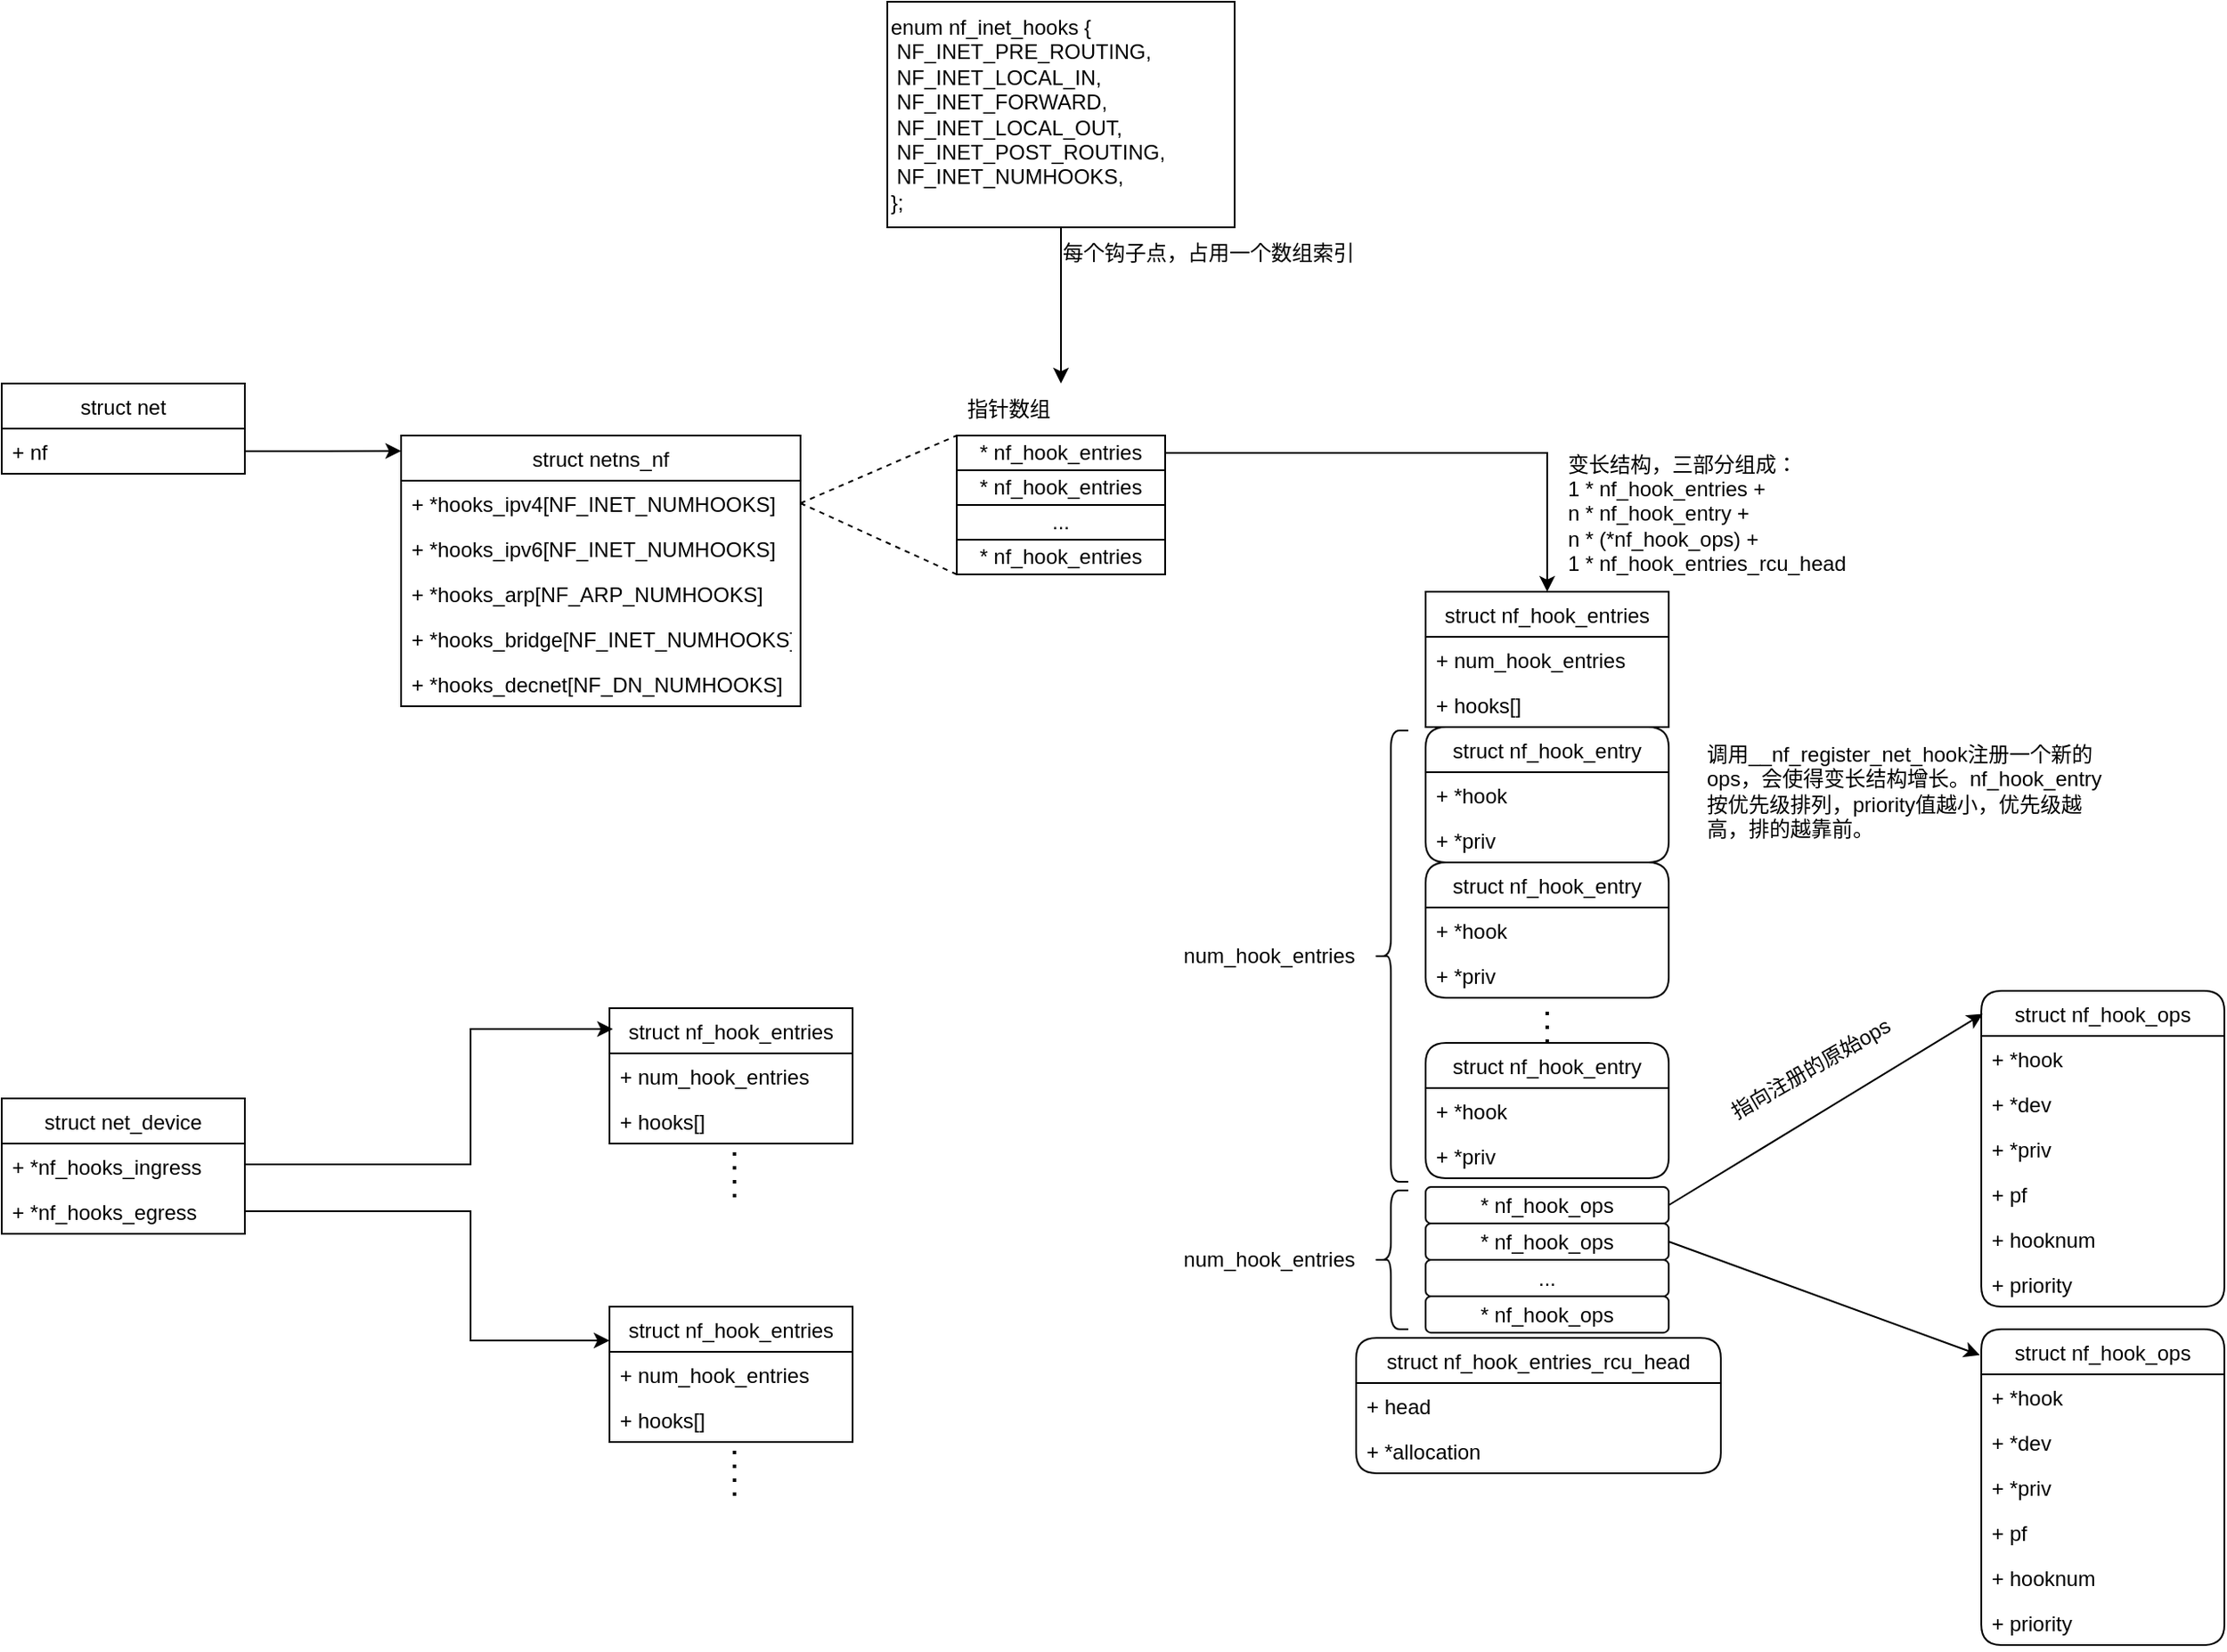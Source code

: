 <mxfile version="20.8.23" type="github" pages="7">
  <diagram name="第 1 页" id="0HF-bXw9sUiKlREXwIyp">
    <mxGraphModel dx="1434" dy="1965" grid="1" gridSize="10" guides="1" tooltips="1" connect="1" arrows="1" fold="1" page="1" pageScale="1" pageWidth="827" pageHeight="1169" math="0" shadow="0">
      <root>
        <mxCell id="0" />
        <mxCell id="1" parent="0" />
        <mxCell id="xlTnr0oYa22tqspzqVBi-1" value="struct net" style="swimlane;fontStyle=0;childLayout=stackLayout;horizontal=1;startSize=26;fillColor=none;horizontalStack=0;resizeParent=1;resizeParentMax=0;resizeLast=0;collapsible=1;marginBottom=0;" parent="1" vertex="1">
          <mxGeometry x="10" y="170" width="140" height="52" as="geometry" />
        </mxCell>
        <mxCell id="xlTnr0oYa22tqspzqVBi-2" value="+ nf" style="text;strokeColor=none;fillColor=none;align=left;verticalAlign=top;spacingLeft=4;spacingRight=4;overflow=hidden;rotatable=0;points=[[0,0.5],[1,0.5]];portConstraint=eastwest;" parent="xlTnr0oYa22tqspzqVBi-1" vertex="1">
          <mxGeometry y="26" width="140" height="26" as="geometry" />
        </mxCell>
        <mxCell id="xlTnr0oYa22tqspzqVBi-5" value="struct netns_nf" style="swimlane;fontStyle=0;childLayout=stackLayout;horizontal=1;startSize=26;fillColor=none;horizontalStack=0;resizeParent=1;resizeParentMax=0;resizeLast=0;collapsible=1;marginBottom=0;" parent="1" vertex="1">
          <mxGeometry x="240" y="200" width="230" height="156" as="geometry" />
        </mxCell>
        <mxCell id="xlTnr0oYa22tqspzqVBi-6" value="+ *hooks_ipv4[NF_INET_NUMHOOKS]" style="text;strokeColor=none;fillColor=none;align=left;verticalAlign=top;spacingLeft=4;spacingRight=4;overflow=hidden;rotatable=0;points=[[0,0.5],[1,0.5]];portConstraint=eastwest;" parent="xlTnr0oYa22tqspzqVBi-5" vertex="1">
          <mxGeometry y="26" width="230" height="26" as="geometry" />
        </mxCell>
        <mxCell id="xlTnr0oYa22tqspzqVBi-7" value="+ *hooks_ipv6[NF_INET_NUMHOOKS]" style="text;strokeColor=none;fillColor=none;align=left;verticalAlign=top;spacingLeft=4;spacingRight=4;overflow=hidden;rotatable=0;points=[[0,0.5],[1,0.5]];portConstraint=eastwest;" parent="xlTnr0oYa22tqspzqVBi-5" vertex="1">
          <mxGeometry y="52" width="230" height="26" as="geometry" />
        </mxCell>
        <mxCell id="xlTnr0oYa22tqspzqVBi-8" value="+ *hooks_arp[NF_ARP_NUMHOOKS]" style="text;strokeColor=none;fillColor=none;align=left;verticalAlign=top;spacingLeft=4;spacingRight=4;overflow=hidden;rotatable=0;points=[[0,0.5],[1,0.5]];portConstraint=eastwest;" parent="xlTnr0oYa22tqspzqVBi-5" vertex="1">
          <mxGeometry y="78" width="230" height="26" as="geometry" />
        </mxCell>
        <mxCell id="xlTnr0oYa22tqspzqVBi-10" value="+ *hooks_bridge[NF_INET_NUMHOOKS]" style="text;strokeColor=none;fillColor=none;align=left;verticalAlign=top;spacingLeft=4;spacingRight=4;overflow=hidden;rotatable=0;points=[[0,0.5],[1,0.5]];portConstraint=eastwest;" parent="xlTnr0oYa22tqspzqVBi-5" vertex="1">
          <mxGeometry y="104" width="230" height="26" as="geometry" />
        </mxCell>
        <mxCell id="xlTnr0oYa22tqspzqVBi-11" value="+ *hooks_decnet[NF_DN_NUMHOOKS]" style="text;strokeColor=none;fillColor=none;align=left;verticalAlign=top;spacingLeft=4;spacingRight=4;overflow=hidden;rotatable=0;points=[[0,0.5],[1,0.5]];portConstraint=eastwest;" parent="xlTnr0oYa22tqspzqVBi-5" vertex="1">
          <mxGeometry y="130" width="230" height="26" as="geometry" />
        </mxCell>
        <mxCell id="xlTnr0oYa22tqspzqVBi-12" value="" style="edgeStyle=orthogonalEdgeStyle;rounded=0;orthogonalLoop=1;jettySize=auto;html=1;entryX=0;entryY=0.057;entryDx=0;entryDy=0;entryPerimeter=0;" parent="1" source="xlTnr0oYa22tqspzqVBi-2" target="xlTnr0oYa22tqspzqVBi-5" edge="1">
          <mxGeometry relative="1" as="geometry" />
        </mxCell>
        <mxCell id="xlTnr0oYa22tqspzqVBi-28" value="" style="endArrow=none;dashed=1;html=1;rounded=0;exitX=1;exitY=0.5;exitDx=0;exitDy=0;entryX=0;entryY=0;entryDx=0;entryDy=0;" parent="1" source="xlTnr0oYa22tqspzqVBi-6" target="xlTnr0oYa22tqspzqVBi-24" edge="1">
          <mxGeometry width="50" height="50" relative="1" as="geometry">
            <mxPoint x="500" y="250" as="sourcePoint" />
            <mxPoint x="540" y="170" as="targetPoint" />
          </mxGeometry>
        </mxCell>
        <mxCell id="xlTnr0oYa22tqspzqVBi-29" value="" style="endArrow=none;dashed=1;html=1;rounded=0;exitX=1;exitY=0.5;exitDx=0;exitDy=0;entryX=0;entryY=1;entryDx=0;entryDy=0;" parent="1" source="xlTnr0oYa22tqspzqVBi-6" target="xlTnr0oYa22tqspzqVBi-27" edge="1">
          <mxGeometry width="50" height="50" relative="1" as="geometry">
            <mxPoint x="480" y="249" as="sourcePoint" />
            <mxPoint x="530" y="290" as="targetPoint" />
          </mxGeometry>
        </mxCell>
        <mxCell id="xlTnr0oYa22tqspzqVBi-30" value="" style="group" parent="1" vertex="1" connectable="0">
          <mxGeometry x="560" y="200" width="120" height="80" as="geometry" />
        </mxCell>
        <mxCell id="xlTnr0oYa22tqspzqVBi-24" value="* nf_hook_entries" style="rounded=0;whiteSpace=wrap;html=1;shadow=0;glass=0;sketch=0;fillColor=default;gradientColor=none;" parent="xlTnr0oYa22tqspzqVBi-30" vertex="1">
          <mxGeometry width="120" height="20" as="geometry" />
        </mxCell>
        <mxCell id="xlTnr0oYa22tqspzqVBi-25" value="* nf_hook_entries" style="rounded=0;whiteSpace=wrap;html=1;shadow=0;glass=0;sketch=0;fillColor=default;gradientColor=none;" parent="xlTnr0oYa22tqspzqVBi-30" vertex="1">
          <mxGeometry y="20" width="120" height="20" as="geometry" />
        </mxCell>
        <mxCell id="xlTnr0oYa22tqspzqVBi-26" value="..." style="rounded=0;whiteSpace=wrap;html=1;shadow=0;glass=0;sketch=0;fillColor=default;gradientColor=none;" parent="xlTnr0oYa22tqspzqVBi-30" vertex="1">
          <mxGeometry y="40" width="120" height="20" as="geometry" />
        </mxCell>
        <mxCell id="xlTnr0oYa22tqspzqVBi-27" value="* nf_hook_entries" style="rounded=0;whiteSpace=wrap;html=1;shadow=0;glass=0;sketch=0;fillColor=default;gradientColor=none;" parent="xlTnr0oYa22tqspzqVBi-30" vertex="1">
          <mxGeometry y="60" width="120" height="20" as="geometry" />
        </mxCell>
        <mxCell id="xlTnr0oYa22tqspzqVBi-31" value="指针数组" style="text;html=1;strokeColor=none;fillColor=none;align=center;verticalAlign=middle;whiteSpace=wrap;rounded=0;" parent="1" vertex="1">
          <mxGeometry x="560" y="170" width="60" height="30" as="geometry" />
        </mxCell>
        <mxCell id="xlTnr0oYa22tqspzqVBi-41" value="" style="edgeStyle=orthogonalEdgeStyle;rounded=0;orthogonalLoop=1;jettySize=auto;html=1;entryX=0.5;entryY=0;entryDx=0;entryDy=0;" parent="1" source="xlTnr0oYa22tqspzqVBi-24" target="xlTnr0oYa22tqspzqVBi-13" edge="1">
          <mxGeometry relative="1" as="geometry">
            <mxPoint x="790" y="400" as="targetPoint" />
            <Array as="points">
              <mxPoint x="900" y="210" />
            </Array>
          </mxGeometry>
        </mxCell>
        <mxCell id="xlTnr0oYa22tqspzqVBi-42" value="变长结构，三部分组成：&lt;br&gt;1 * nf_hook_entries +&lt;br&gt;n * nf_hook_entry +&lt;br&gt;n * (*nf_hook_ops) +&lt;br&gt;1 * nf_hook_entries_rcu_head&amp;nbsp;" style="text;html=1;strokeColor=none;fillColor=none;align=left;verticalAlign=middle;whiteSpace=wrap;rounded=0;" parent="1" vertex="1">
          <mxGeometry x="910" y="210" width="180" height="70" as="geometry" />
        </mxCell>
        <mxCell id="xlTnr0oYa22tqspzqVBi-46" value="&lt;div&gt;enum nf_inet_hooks {&lt;/div&gt;&lt;div&gt; &lt;span style=&quot;white-space: pre;&quot;&gt; &lt;/span&gt;NF_INET_PRE_ROUTING,&lt;/div&gt;&lt;div&gt;&lt;span style=&quot;&quot;&gt; &lt;/span&gt;&lt;span style=&quot;white-space: pre;&quot;&gt; &lt;/span&gt;NF_INET_LOCAL_IN,&lt;/div&gt;&lt;div&gt;&lt;span style=&quot;&quot;&gt; &lt;/span&gt;&lt;span style=&quot;white-space: pre;&quot;&gt; &lt;/span&gt;NF_INET_FORWARD,&lt;/div&gt;&lt;div&gt;&lt;span style=&quot;&quot;&gt; &lt;/span&gt;&lt;span style=&quot;white-space: pre;&quot;&gt; &lt;/span&gt;NF_INET_LOCAL_OUT,&lt;/div&gt;&lt;div&gt;&lt;span style=&quot;&quot;&gt; &lt;/span&gt;&lt;span style=&quot;white-space: pre;&quot;&gt; &lt;/span&gt;NF_INET_POST_ROUTING,&lt;/div&gt;&lt;div&gt;&lt;span style=&quot;&quot;&gt; &lt;/span&gt;&lt;span style=&quot;white-space: pre;&quot;&gt; &lt;/span&gt;NF_INET_NUMHOOKS,&lt;/div&gt;&lt;div&gt;};&lt;/div&gt;" style="rounded=0;whiteSpace=wrap;html=1;shadow=0;glass=0;sketch=0;fillColor=default;gradientColor=none;align=left;" parent="1" vertex="1">
          <mxGeometry x="520" y="-50" width="200" height="130" as="geometry" />
        </mxCell>
        <mxCell id="xlTnr0oYa22tqspzqVBi-47" value="" style="endArrow=classic;html=1;rounded=0;exitX=0.5;exitY=1;exitDx=0;exitDy=0;entryX=1;entryY=0;entryDx=0;entryDy=0;" parent="1" source="xlTnr0oYa22tqspzqVBi-46" target="xlTnr0oYa22tqspzqVBi-31" edge="1">
          <mxGeometry width="50" height="50" relative="1" as="geometry">
            <mxPoint x="650" y="160" as="sourcePoint" />
            <mxPoint x="700" y="110" as="targetPoint" />
          </mxGeometry>
        </mxCell>
        <mxCell id="xlTnr0oYa22tqspzqVBi-48" value="每个钩子点，占用一个数组索引" style="text;html=1;strokeColor=none;fillColor=none;align=center;verticalAlign=middle;whiteSpace=wrap;rounded=0;" parent="1" vertex="1">
          <mxGeometry x="620" y="80" width="170" height="30" as="geometry" />
        </mxCell>
        <mxCell id="xlTnr0oYa22tqspzqVBi-78" value="调用__nf_register_net_hook注册一个新的ops，会使得变长结构增长。nf_hook_entry按优先级排列，priority值越小，优先级越高，排的越靠前。" style="text;html=1;strokeColor=none;fillColor=none;align=left;verticalAlign=middle;whiteSpace=wrap;rounded=0;" parent="1" vertex="1">
          <mxGeometry x="990" y="370" width="240" height="70" as="geometry" />
        </mxCell>
        <mxCell id="xlTnr0oYa22tqspzqVBi-79" value="指向注册的原始ops" style="text;html=1;strokeColor=none;fillColor=none;align=center;verticalAlign=middle;whiteSpace=wrap;rounded=0;rotation=-30;" parent="1" vertex="1">
          <mxGeometry x="967" y="550" width="170" height="30" as="geometry" />
        </mxCell>
        <mxCell id="xlTnr0oYa22tqspzqVBi-80" value="" style="endArrow=classic;html=1;rounded=0;exitX=1;exitY=0.5;exitDx=0;exitDy=0;entryX=0.006;entryY=0.073;entryDx=0;entryDy=0;entryPerimeter=0;" parent="1" source="xlTnr0oYa22tqspzqVBi-71" target="xlTnr0oYa22tqspzqVBi-49" edge="1">
          <mxGeometry width="50" height="50" relative="1" as="geometry">
            <mxPoint x="960" y="600" as="sourcePoint" />
            <mxPoint x="1010" y="550" as="targetPoint" />
          </mxGeometry>
        </mxCell>
        <mxCell id="xlTnr0oYa22tqspzqVBi-81" value="" style="endArrow=classic;html=1;rounded=0;exitX=1;exitY=0.5;exitDx=0;exitDy=0;entryX=-0.006;entryY=0.082;entryDx=0;entryDy=0;entryPerimeter=0;" parent="1" source="xlTnr0oYa22tqspzqVBi-72" target="xlTnr0oYa22tqspzqVBi-56" edge="1">
          <mxGeometry width="50" height="50" relative="1" as="geometry">
            <mxPoint x="910" y="564" as="sourcePoint" />
            <mxPoint x="1091" y="412" as="targetPoint" />
          </mxGeometry>
        </mxCell>
        <mxCell id="xlTnr0oYa22tqspzqVBi-49" value="struct nf_hook_ops" style="swimlane;fontStyle=0;childLayout=stackLayout;horizontal=1;startSize=26;fillColor=none;horizontalStack=0;resizeParent=1;resizeParentMax=0;resizeLast=0;collapsible=1;marginBottom=0;rounded=1;shadow=0;glass=0;sketch=0;" parent="1" vertex="1">
          <mxGeometry x="1150" y="520" width="140" height="182" as="geometry" />
        </mxCell>
        <mxCell id="xlTnr0oYa22tqspzqVBi-50" value="+ *hook" style="text;strokeColor=none;fillColor=none;align=left;verticalAlign=top;spacingLeft=4;spacingRight=4;overflow=hidden;rotatable=0;points=[[0,0.5],[1,0.5]];portConstraint=eastwest;" parent="xlTnr0oYa22tqspzqVBi-49" vertex="1">
          <mxGeometry y="26" width="140" height="26" as="geometry" />
        </mxCell>
        <mxCell id="xlTnr0oYa22tqspzqVBi-51" value="+ *dev" style="text;strokeColor=none;fillColor=none;align=left;verticalAlign=top;spacingLeft=4;spacingRight=4;overflow=hidden;rotatable=0;points=[[0,0.5],[1,0.5]];portConstraint=eastwest;" parent="xlTnr0oYa22tqspzqVBi-49" vertex="1">
          <mxGeometry y="52" width="140" height="26" as="geometry" />
        </mxCell>
        <mxCell id="xlTnr0oYa22tqspzqVBi-52" value="+ *priv" style="text;strokeColor=none;fillColor=none;align=left;verticalAlign=top;spacingLeft=4;spacingRight=4;overflow=hidden;rotatable=0;points=[[0,0.5],[1,0.5]];portConstraint=eastwest;" parent="xlTnr0oYa22tqspzqVBi-49" vertex="1">
          <mxGeometry y="78" width="140" height="26" as="geometry" />
        </mxCell>
        <mxCell id="xlTnr0oYa22tqspzqVBi-53" value="+ pf" style="text;strokeColor=none;fillColor=none;align=left;verticalAlign=top;spacingLeft=4;spacingRight=4;overflow=hidden;rotatable=0;points=[[0,0.5],[1,0.5]];portConstraint=eastwest;" parent="xlTnr0oYa22tqspzqVBi-49" vertex="1">
          <mxGeometry y="104" width="140" height="26" as="geometry" />
        </mxCell>
        <mxCell id="xlTnr0oYa22tqspzqVBi-54" value="+ hooknum" style="text;strokeColor=none;fillColor=none;align=left;verticalAlign=top;spacingLeft=4;spacingRight=4;overflow=hidden;rotatable=0;points=[[0,0.5],[1,0.5]];portConstraint=eastwest;" parent="xlTnr0oYa22tqspzqVBi-49" vertex="1">
          <mxGeometry y="130" width="140" height="26" as="geometry" />
        </mxCell>
        <mxCell id="xlTnr0oYa22tqspzqVBi-55" value="+ priority" style="text;strokeColor=none;fillColor=none;align=left;verticalAlign=top;spacingLeft=4;spacingRight=4;overflow=hidden;rotatable=0;points=[[0,0.5],[1,0.5]];portConstraint=eastwest;" parent="xlTnr0oYa22tqspzqVBi-49" vertex="1">
          <mxGeometry y="156" width="140" height="26" as="geometry" />
        </mxCell>
        <mxCell id="xlTnr0oYa22tqspzqVBi-56" value="struct nf_hook_ops" style="swimlane;fontStyle=0;childLayout=stackLayout;horizontal=1;startSize=26;fillColor=none;horizontalStack=0;resizeParent=1;resizeParentMax=0;resizeLast=0;collapsible=1;marginBottom=0;rounded=1;shadow=0;glass=0;sketch=0;" parent="1" vertex="1">
          <mxGeometry x="1150" y="715" width="140" height="182" as="geometry" />
        </mxCell>
        <mxCell id="xlTnr0oYa22tqspzqVBi-57" value="+ *hook" style="text;strokeColor=none;fillColor=none;align=left;verticalAlign=top;spacingLeft=4;spacingRight=4;overflow=hidden;rotatable=0;points=[[0,0.5],[1,0.5]];portConstraint=eastwest;" parent="xlTnr0oYa22tqspzqVBi-56" vertex="1">
          <mxGeometry y="26" width="140" height="26" as="geometry" />
        </mxCell>
        <mxCell id="xlTnr0oYa22tqspzqVBi-58" value="+ *dev" style="text;strokeColor=none;fillColor=none;align=left;verticalAlign=top;spacingLeft=4;spacingRight=4;overflow=hidden;rotatable=0;points=[[0,0.5],[1,0.5]];portConstraint=eastwest;" parent="xlTnr0oYa22tqspzqVBi-56" vertex="1">
          <mxGeometry y="52" width="140" height="26" as="geometry" />
        </mxCell>
        <mxCell id="xlTnr0oYa22tqspzqVBi-59" value="+ *priv" style="text;strokeColor=none;fillColor=none;align=left;verticalAlign=top;spacingLeft=4;spacingRight=4;overflow=hidden;rotatable=0;points=[[0,0.5],[1,0.5]];portConstraint=eastwest;" parent="xlTnr0oYa22tqspzqVBi-56" vertex="1">
          <mxGeometry y="78" width="140" height="26" as="geometry" />
        </mxCell>
        <mxCell id="xlTnr0oYa22tqspzqVBi-60" value="+ pf" style="text;strokeColor=none;fillColor=none;align=left;verticalAlign=top;spacingLeft=4;spacingRight=4;overflow=hidden;rotatable=0;points=[[0,0.5],[1,0.5]];portConstraint=eastwest;" parent="xlTnr0oYa22tqspzqVBi-56" vertex="1">
          <mxGeometry y="104" width="140" height="26" as="geometry" />
        </mxCell>
        <mxCell id="xlTnr0oYa22tqspzqVBi-61" value="+ hooknum" style="text;strokeColor=none;fillColor=none;align=left;verticalAlign=top;spacingLeft=4;spacingRight=4;overflow=hidden;rotatable=0;points=[[0,0.5],[1,0.5]];portConstraint=eastwest;" parent="xlTnr0oYa22tqspzqVBi-56" vertex="1">
          <mxGeometry y="130" width="140" height="26" as="geometry" />
        </mxCell>
        <mxCell id="xlTnr0oYa22tqspzqVBi-62" value="+ priority" style="text;strokeColor=none;fillColor=none;align=left;verticalAlign=top;spacingLeft=4;spacingRight=4;overflow=hidden;rotatable=0;points=[[0,0.5],[1,0.5]];portConstraint=eastwest;" parent="xlTnr0oYa22tqspzqVBi-56" vertex="1">
          <mxGeometry y="156" width="140" height="26" as="geometry" />
        </mxCell>
        <mxCell id="WGcpLWfaYdW83E1MO45Z-1" value="struct net_device" style="swimlane;fontStyle=0;childLayout=stackLayout;horizontal=1;startSize=26;fillColor=none;horizontalStack=0;resizeParent=1;resizeParentMax=0;resizeLast=0;collapsible=1;marginBottom=0;" parent="1" vertex="1">
          <mxGeometry x="10" y="582" width="140" height="78" as="geometry" />
        </mxCell>
        <mxCell id="WGcpLWfaYdW83E1MO45Z-2" value="+ *nf_hooks_ingress" style="text;strokeColor=none;fillColor=none;align=left;verticalAlign=top;spacingLeft=4;spacingRight=4;overflow=hidden;rotatable=0;points=[[0,0.5],[1,0.5]];portConstraint=eastwest;" parent="WGcpLWfaYdW83E1MO45Z-1" vertex="1">
          <mxGeometry y="26" width="140" height="26" as="geometry" />
        </mxCell>
        <mxCell id="WGcpLWfaYdW83E1MO45Z-3" value="+ *nf_hooks_egress" style="text;strokeColor=none;fillColor=none;align=left;verticalAlign=top;spacingLeft=4;spacingRight=4;overflow=hidden;rotatable=0;points=[[0,0.5],[1,0.5]];portConstraint=eastwest;" parent="WGcpLWfaYdW83E1MO45Z-1" vertex="1">
          <mxGeometry y="52" width="140" height="26" as="geometry" />
        </mxCell>
        <mxCell id="WGcpLWfaYdW83E1MO45Z-6" value="" style="group" parent="1" vertex="1" connectable="0">
          <mxGeometry x="690" y="290" width="310" height="508" as="geometry" />
        </mxCell>
        <mxCell id="WGcpLWfaYdW83E1MO45Z-4" value="" style="group" parent="WGcpLWfaYdW83E1MO45Z-6" vertex="1" connectable="0">
          <mxGeometry y="343" width="310" height="165" as="geometry" />
        </mxCell>
        <mxCell id="xlTnr0oYa22tqspzqVBi-65" value="" style="shape=curlyBracket;whiteSpace=wrap;html=1;rounded=1;labelPosition=left;verticalLabelPosition=middle;align=right;verticalAlign=middle;shadow=0;glass=0;sketch=0;fillColor=default;gradientColor=none;size=0.5;" parent="WGcpLWfaYdW83E1MO45Z-4" vertex="1">
          <mxGeometry x="110" y="2" width="20" height="80" as="geometry" />
        </mxCell>
        <mxCell id="xlTnr0oYa22tqspzqVBi-66" value="num_hook_entries" style="text;html=1;strokeColor=none;fillColor=none;align=center;verticalAlign=middle;whiteSpace=wrap;rounded=0;" parent="WGcpLWfaYdW83E1MO45Z-4" vertex="1">
          <mxGeometry y="27" width="100" height="30" as="geometry" />
        </mxCell>
        <mxCell id="xlTnr0oYa22tqspzqVBi-67" value="struct nf_hook_entries_rcu_head" style="swimlane;fontStyle=0;childLayout=stackLayout;horizontal=1;startSize=26;fillColor=none;horizontalStack=0;resizeParent=1;resizeParentMax=0;resizeLast=0;collapsible=1;marginBottom=0;rounded=1;shadow=0;glass=0;sketch=0;" parent="WGcpLWfaYdW83E1MO45Z-4" vertex="1">
          <mxGeometry x="100" y="87" width="210" height="78" as="geometry" />
        </mxCell>
        <mxCell id="xlTnr0oYa22tqspzqVBi-68" value="+ head" style="text;strokeColor=none;fillColor=none;align=left;verticalAlign=top;spacingLeft=4;spacingRight=4;overflow=hidden;rotatable=0;points=[[0,0.5],[1,0.5]];portConstraint=eastwest;" parent="xlTnr0oYa22tqspzqVBi-67" vertex="1">
          <mxGeometry y="26" width="210" height="26" as="geometry" />
        </mxCell>
        <mxCell id="xlTnr0oYa22tqspzqVBi-69" value="+ *allocation" style="text;strokeColor=none;fillColor=none;align=left;verticalAlign=top;spacingLeft=4;spacingRight=4;overflow=hidden;rotatable=0;points=[[0,0.5],[1,0.5]];portConstraint=eastwest;" parent="xlTnr0oYa22tqspzqVBi-67" vertex="1">
          <mxGeometry y="52" width="210" height="26" as="geometry" />
        </mxCell>
        <mxCell id="xlTnr0oYa22tqspzqVBi-75" value="" style="group" parent="WGcpLWfaYdW83E1MO45Z-4" vertex="1" connectable="0">
          <mxGeometry x="140" width="140" height="84" as="geometry" />
        </mxCell>
        <mxCell id="xlTnr0oYa22tqspzqVBi-71" value="* nf_hook_ops" style="rounded=1;whiteSpace=wrap;html=1;shadow=0;glass=0;sketch=0;fillColor=default;gradientColor=none;" parent="xlTnr0oYa22tqspzqVBi-75" vertex="1">
          <mxGeometry width="140" height="21" as="geometry" />
        </mxCell>
        <mxCell id="xlTnr0oYa22tqspzqVBi-72" value="* nf_hook_ops" style="rounded=1;whiteSpace=wrap;html=1;shadow=0;glass=0;sketch=0;fillColor=default;gradientColor=none;" parent="xlTnr0oYa22tqspzqVBi-75" vertex="1">
          <mxGeometry y="21" width="140" height="21" as="geometry" />
        </mxCell>
        <mxCell id="xlTnr0oYa22tqspzqVBi-73" value="..." style="rounded=1;whiteSpace=wrap;html=1;shadow=0;glass=0;sketch=0;fillColor=default;gradientColor=none;" parent="xlTnr0oYa22tqspzqVBi-75" vertex="1">
          <mxGeometry y="42" width="140" height="21" as="geometry" />
        </mxCell>
        <mxCell id="xlTnr0oYa22tqspzqVBi-74" value="* nf_hook_ops" style="rounded=1;whiteSpace=wrap;html=1;shadow=0;glass=0;sketch=0;fillColor=default;gradientColor=none;" parent="xlTnr0oYa22tqspzqVBi-75" vertex="1">
          <mxGeometry y="63" width="140" height="21" as="geometry" />
        </mxCell>
        <mxCell id="WGcpLWfaYdW83E1MO45Z-5" value="" style="group" parent="WGcpLWfaYdW83E1MO45Z-6" vertex="1" connectable="0">
          <mxGeometry width="280" height="340" as="geometry" />
        </mxCell>
        <mxCell id="xlTnr0oYa22tqspzqVBi-40" value="" style="group" parent="WGcpLWfaYdW83E1MO45Z-5" vertex="1" connectable="0">
          <mxGeometry x="140" width="140" height="338" as="geometry" />
        </mxCell>
        <mxCell id="xlTnr0oYa22tqspzqVBi-13" value="struct nf_hook_entries" style="swimlane;fontStyle=0;childLayout=stackLayout;horizontal=1;startSize=26;fillColor=none;horizontalStack=0;resizeParent=1;resizeParentMax=0;resizeLast=0;collapsible=1;marginBottom=0;" parent="xlTnr0oYa22tqspzqVBi-40" vertex="1">
          <mxGeometry width="140" height="78" as="geometry" />
        </mxCell>
        <mxCell id="xlTnr0oYa22tqspzqVBi-14" value="+ num_hook_entries" style="text;strokeColor=none;fillColor=none;align=left;verticalAlign=top;spacingLeft=4;spacingRight=4;overflow=hidden;rotatable=0;points=[[0,0.5],[1,0.5]];portConstraint=eastwest;" parent="xlTnr0oYa22tqspzqVBi-13" vertex="1">
          <mxGeometry y="26" width="140" height="26" as="geometry" />
        </mxCell>
        <mxCell id="xlTnr0oYa22tqspzqVBi-15" value="+ hooks[]" style="text;strokeColor=none;fillColor=none;align=left;verticalAlign=top;spacingLeft=4;spacingRight=4;overflow=hidden;rotatable=0;points=[[0,0.5],[1,0.5]];portConstraint=eastwest;" parent="xlTnr0oYa22tqspzqVBi-13" vertex="1">
          <mxGeometry y="52" width="140" height="26" as="geometry" />
        </mxCell>
        <mxCell id="xlTnr0oYa22tqspzqVBi-17" value="struct nf_hook_entry" style="swimlane;fontStyle=0;childLayout=stackLayout;horizontal=1;startSize=26;horizontalStack=0;resizeParent=1;resizeParentMax=0;resizeLast=0;collapsible=1;marginBottom=0;rounded=1;glass=0;swimlaneLine=1;shadow=0;gradientColor=none;swimlaneFillColor=none;" parent="xlTnr0oYa22tqspzqVBi-40" vertex="1">
          <mxGeometry y="78" width="140" height="78" as="geometry" />
        </mxCell>
        <mxCell id="xlTnr0oYa22tqspzqVBi-18" value="+ *hook" style="text;strokeColor=none;fillColor=none;align=left;verticalAlign=top;spacingLeft=4;spacingRight=4;overflow=hidden;rotatable=0;points=[[0,0.5],[1,0.5]];portConstraint=eastwest;" parent="xlTnr0oYa22tqspzqVBi-17" vertex="1">
          <mxGeometry y="26" width="140" height="26" as="geometry" />
        </mxCell>
        <mxCell id="xlTnr0oYa22tqspzqVBi-19" value="+ *priv" style="text;strokeColor=none;fillColor=none;align=left;verticalAlign=top;spacingLeft=4;spacingRight=4;overflow=hidden;rotatable=0;points=[[0,0.5],[1,0.5]];portConstraint=eastwest;" parent="xlTnr0oYa22tqspzqVBi-17" vertex="1">
          <mxGeometry y="52" width="140" height="26" as="geometry" />
        </mxCell>
        <mxCell id="xlTnr0oYa22tqspzqVBi-21" value="struct nf_hook_entry" style="swimlane;fontStyle=0;childLayout=stackLayout;horizontal=1;startSize=26;fillColor=none;horizontalStack=0;resizeParent=1;resizeParentMax=0;resizeLast=0;collapsible=1;marginBottom=0;rounded=1;" parent="xlTnr0oYa22tqspzqVBi-40" vertex="1">
          <mxGeometry y="156" width="140" height="78" as="geometry" />
        </mxCell>
        <mxCell id="xlTnr0oYa22tqspzqVBi-22" value="+ *hook" style="text;strokeColor=none;fillColor=none;align=left;verticalAlign=top;spacingLeft=4;spacingRight=4;overflow=hidden;rotatable=0;points=[[0,0.5],[1,0.5]];portConstraint=eastwest;" parent="xlTnr0oYa22tqspzqVBi-21" vertex="1">
          <mxGeometry y="26" width="140" height="26" as="geometry" />
        </mxCell>
        <mxCell id="xlTnr0oYa22tqspzqVBi-23" value="+ *priv" style="text;strokeColor=none;fillColor=none;align=left;verticalAlign=top;spacingLeft=4;spacingRight=4;overflow=hidden;rotatable=0;points=[[0,0.5],[1,0.5]];portConstraint=eastwest;" parent="xlTnr0oYa22tqspzqVBi-21" vertex="1">
          <mxGeometry y="52" width="140" height="26" as="geometry" />
        </mxCell>
        <mxCell id="xlTnr0oYa22tqspzqVBi-32" value="struct nf_hook_entry" style="swimlane;fontStyle=0;childLayout=stackLayout;horizontal=1;startSize=26;fillColor=none;horizontalStack=0;resizeParent=1;resizeParentMax=0;resizeLast=0;collapsible=1;marginBottom=0;rounded=1;" parent="xlTnr0oYa22tqspzqVBi-40" vertex="1">
          <mxGeometry y="260" width="140" height="78" as="geometry" />
        </mxCell>
        <mxCell id="xlTnr0oYa22tqspzqVBi-33" value="+ *hook" style="text;strokeColor=none;fillColor=none;align=left;verticalAlign=top;spacingLeft=4;spacingRight=4;overflow=hidden;rotatable=0;points=[[0,0.5],[1,0.5]];portConstraint=eastwest;" parent="xlTnr0oYa22tqspzqVBi-32" vertex="1">
          <mxGeometry y="26" width="140" height="26" as="geometry" />
        </mxCell>
        <mxCell id="xlTnr0oYa22tqspzqVBi-34" value="+ *priv" style="text;strokeColor=none;fillColor=none;align=left;verticalAlign=top;spacingLeft=4;spacingRight=4;overflow=hidden;rotatable=0;points=[[0,0.5],[1,0.5]];portConstraint=eastwest;" parent="xlTnr0oYa22tqspzqVBi-32" vertex="1">
          <mxGeometry y="52" width="140" height="26" as="geometry" />
        </mxCell>
        <mxCell id="xlTnr0oYa22tqspzqVBi-39" value="" style="endArrow=none;dashed=1;html=1;dashPattern=1 3;strokeWidth=2;rounded=0;entryX=0.5;entryY=1.122;entryDx=0;entryDy=0;entryPerimeter=0;exitX=0.5;exitY=0;exitDx=0;exitDy=0;" parent="xlTnr0oYa22tqspzqVBi-40" source="xlTnr0oYa22tqspzqVBi-32" target="xlTnr0oYa22tqspzqVBi-23" edge="1">
          <mxGeometry width="50" height="50" relative="1" as="geometry">
            <mxPoint x="-50" y="310" as="sourcePoint" />
            <mxPoint y="260" as="targetPoint" />
          </mxGeometry>
        </mxCell>
        <mxCell id="xlTnr0oYa22tqspzqVBi-43" value="" style="shape=curlyBracket;whiteSpace=wrap;html=1;rounded=1;labelPosition=left;verticalLabelPosition=middle;align=right;verticalAlign=middle;shadow=0;glass=0;sketch=0;fillColor=default;gradientColor=none;" parent="WGcpLWfaYdW83E1MO45Z-5" vertex="1">
          <mxGeometry x="110" y="80" width="20" height="260" as="geometry" />
        </mxCell>
        <mxCell id="xlTnr0oYa22tqspzqVBi-44" value="num_hook_entries" style="text;html=1;strokeColor=none;fillColor=none;align=center;verticalAlign=middle;whiteSpace=wrap;rounded=0;" parent="WGcpLWfaYdW83E1MO45Z-5" vertex="1">
          <mxGeometry y="195" width="100" height="30" as="geometry" />
        </mxCell>
        <mxCell id="WGcpLWfaYdW83E1MO45Z-7" value="" style="edgeStyle=orthogonalEdgeStyle;rounded=0;orthogonalLoop=1;jettySize=auto;html=1;exitX=1;exitY=0.5;exitDx=0;exitDy=0;entryX=0.014;entryY=0.154;entryDx=0;entryDy=0;entryPerimeter=0;" parent="1" source="WGcpLWfaYdW83E1MO45Z-2" target="WGcpLWfaYdW83E1MO45Z-17" edge="1">
          <mxGeometry relative="1" as="geometry">
            <mxPoint x="230" y="675" as="sourcePoint" />
            <mxPoint x="440" y="510" as="targetPoint" />
            <Array as="points">
              <mxPoint x="150" y="620" />
              <mxPoint x="280" y="620" />
              <mxPoint x="280" y="542" />
            </Array>
          </mxGeometry>
        </mxCell>
        <mxCell id="WGcpLWfaYdW83E1MO45Z-8" value="" style="edgeStyle=orthogonalEdgeStyle;rounded=0;orthogonalLoop=1;jettySize=auto;html=1;exitX=1;exitY=0.5;exitDx=0;exitDy=0;entryX=0;entryY=0.25;entryDx=0;entryDy=0;" parent="1" source="WGcpLWfaYdW83E1MO45Z-3" target="WGcpLWfaYdW83E1MO45Z-12" edge="1">
          <mxGeometry relative="1" as="geometry">
            <mxPoint x="160" y="744" as="sourcePoint" />
            <mxPoint x="400" y="520" as="targetPoint" />
            <Array as="points">
              <mxPoint x="280" y="647" />
              <mxPoint x="280" y="722" />
            </Array>
          </mxGeometry>
        </mxCell>
        <mxCell id="WGcpLWfaYdW83E1MO45Z-12" value="struct nf_hook_entries" style="swimlane;fontStyle=0;childLayout=stackLayout;horizontal=1;startSize=26;fillColor=none;horizontalStack=0;resizeParent=1;resizeParentMax=0;resizeLast=0;collapsible=1;marginBottom=0;" parent="1" vertex="1">
          <mxGeometry x="360" y="702" width="140" height="78" as="geometry" />
        </mxCell>
        <mxCell id="WGcpLWfaYdW83E1MO45Z-13" value="+ num_hook_entries" style="text;strokeColor=none;fillColor=none;align=left;verticalAlign=top;spacingLeft=4;spacingRight=4;overflow=hidden;rotatable=0;points=[[0,0.5],[1,0.5]];portConstraint=eastwest;" parent="WGcpLWfaYdW83E1MO45Z-12" vertex="1">
          <mxGeometry y="26" width="140" height="26" as="geometry" />
        </mxCell>
        <mxCell id="WGcpLWfaYdW83E1MO45Z-14" value="+ hooks[]" style="text;strokeColor=none;fillColor=none;align=left;verticalAlign=top;spacingLeft=4;spacingRight=4;overflow=hidden;rotatable=0;points=[[0,0.5],[1,0.5]];portConstraint=eastwest;" parent="WGcpLWfaYdW83E1MO45Z-12" vertex="1">
          <mxGeometry y="52" width="140" height="26" as="geometry" />
        </mxCell>
        <mxCell id="WGcpLWfaYdW83E1MO45Z-16" value="" style="endArrow=none;dashed=1;html=1;dashPattern=1 3;strokeWidth=2;rounded=0;exitX=0.514;exitY=1.192;exitDx=0;exitDy=0;exitPerimeter=0;" parent="1" source="WGcpLWfaYdW83E1MO45Z-14" edge="1">
          <mxGeometry width="50" height="50" relative="1" as="geometry">
            <mxPoint x="-87" y="402" as="sourcePoint" />
            <mxPoint x="432" y="812" as="targetPoint" />
          </mxGeometry>
        </mxCell>
        <mxCell id="WGcpLWfaYdW83E1MO45Z-17" value="struct nf_hook_entries" style="swimlane;fontStyle=0;childLayout=stackLayout;horizontal=1;startSize=26;fillColor=none;horizontalStack=0;resizeParent=1;resizeParentMax=0;resizeLast=0;collapsible=1;marginBottom=0;" parent="1" vertex="1">
          <mxGeometry x="360" y="530" width="140" height="78" as="geometry" />
        </mxCell>
        <mxCell id="WGcpLWfaYdW83E1MO45Z-18" value="+ num_hook_entries" style="text;strokeColor=none;fillColor=none;align=left;verticalAlign=top;spacingLeft=4;spacingRight=4;overflow=hidden;rotatable=0;points=[[0,0.5],[1,0.5]];portConstraint=eastwest;" parent="WGcpLWfaYdW83E1MO45Z-17" vertex="1">
          <mxGeometry y="26" width="140" height="26" as="geometry" />
        </mxCell>
        <mxCell id="WGcpLWfaYdW83E1MO45Z-19" value="+ hooks[]" style="text;strokeColor=none;fillColor=none;align=left;verticalAlign=top;spacingLeft=4;spacingRight=4;overflow=hidden;rotatable=0;points=[[0,0.5],[1,0.5]];portConstraint=eastwest;" parent="WGcpLWfaYdW83E1MO45Z-17" vertex="1">
          <mxGeometry y="52" width="140" height="26" as="geometry" />
        </mxCell>
        <mxCell id="WGcpLWfaYdW83E1MO45Z-20" value="" style="endArrow=none;dashed=1;html=1;dashPattern=1 3;strokeWidth=2;rounded=0;exitX=0.514;exitY=1.192;exitDx=0;exitDy=0;exitPerimeter=0;" parent="1" source="WGcpLWfaYdW83E1MO45Z-19" edge="1">
          <mxGeometry width="50" height="50" relative="1" as="geometry">
            <mxPoint x="-87" y="230" as="sourcePoint" />
            <mxPoint x="432" y="640" as="targetPoint" />
          </mxGeometry>
        </mxCell>
      </root>
    </mxGraphModel>
  </diagram>
  <diagram id="2HbAY52hiquR8ns-bWJS" name="第 2 页">
    <mxGraphModel dx="2022" dy="1786" grid="1" gridSize="10" guides="1" tooltips="1" connect="1" arrows="1" fold="1" page="1" pageScale="1" pageWidth="827" pageHeight="1169" math="0" shadow="0">
      <root>
        <mxCell id="0" />
        <mxCell id="1" parent="0" />
        <mxCell id="eAiBXkdEMD5erkpoSmOt-1" value="struct nf_conntrack_tuple" style="swimlane;fontStyle=0;childLayout=stackLayout;horizontal=1;startSize=26;fillColor=none;horizontalStack=0;resizeParent=1;resizeParentMax=0;resizeLast=0;collapsible=1;marginBottom=0;" vertex="1" parent="1">
          <mxGeometry x="-70" y="280" width="160" height="78" as="geometry" />
        </mxCell>
        <mxCell id="eAiBXkdEMD5erkpoSmOt-2" value="+ src" style="text;strokeColor=none;fillColor=none;align=left;verticalAlign=top;spacingLeft=4;spacingRight=4;overflow=hidden;rotatable=0;points=[[0,0.5],[1,0.5]];portConstraint=eastwest;" vertex="1" parent="eAiBXkdEMD5erkpoSmOt-1">
          <mxGeometry y="26" width="160" height="26" as="geometry" />
        </mxCell>
        <mxCell id="3wsNXwH3i-oFQJqiQevF-1" value="+ dst" style="text;strokeColor=none;fillColor=none;align=left;verticalAlign=top;spacingLeft=4;spacingRight=4;overflow=hidden;rotatable=0;points=[[0,0.5],[1,0.5]];portConstraint=eastwest;" vertex="1" parent="eAiBXkdEMD5erkpoSmOt-1">
          <mxGeometry y="52" width="160" height="26" as="geometry" />
        </mxCell>
        <mxCell id="3wsNXwH3i-oFQJqiQevF-2" value="struct nf_conntrack_man" style="swimlane;fontStyle=0;childLayout=stackLayout;horizontal=1;startSize=26;fillColor=none;horizontalStack=0;resizeParent=1;resizeParentMax=0;resizeLast=0;collapsible=1;marginBottom=0;" vertex="1" parent="1">
          <mxGeometry x="240" y="134" width="160" height="104" as="geometry" />
        </mxCell>
        <mxCell id="3wsNXwH3i-oFQJqiQevF-3" value="+ u3" style="text;strokeColor=none;fillColor=none;align=left;verticalAlign=top;spacingLeft=4;spacingRight=4;overflow=hidden;rotatable=0;points=[[0,0.5],[1,0.5]];portConstraint=eastwest;" vertex="1" parent="3wsNXwH3i-oFQJqiQevF-2">
          <mxGeometry y="26" width="160" height="26" as="geometry" />
        </mxCell>
        <mxCell id="3wsNXwH3i-oFQJqiQevF-4" value="+ u" style="text;strokeColor=none;fillColor=none;align=left;verticalAlign=top;spacingLeft=4;spacingRight=4;overflow=hidden;rotatable=0;points=[[0,0.5],[1,0.5]];portConstraint=eastwest;" vertex="1" parent="3wsNXwH3i-oFQJqiQevF-2">
          <mxGeometry y="52" width="160" height="26" as="geometry" />
        </mxCell>
        <mxCell id="3wsNXwH3i-oFQJqiQevF-5" value="+ l3num" style="text;strokeColor=none;fillColor=none;align=left;verticalAlign=top;spacingLeft=4;spacingRight=4;overflow=hidden;rotatable=0;points=[[0,0.5],[1,0.5]];portConstraint=eastwest;" vertex="1" parent="3wsNXwH3i-oFQJqiQevF-2">
          <mxGeometry y="78" width="160" height="26" as="geometry" />
        </mxCell>
        <mxCell id="3wsNXwH3i-oFQJqiQevF-6" value="union nf_inet_addr" style="swimlane;fontStyle=0;childLayout=stackLayout;horizontal=1;startSize=26;fillColor=none;horizontalStack=0;resizeParent=1;resizeParentMax=0;resizeLast=0;collapsible=1;marginBottom=0;" vertex="1" parent="1">
          <mxGeometry x="520" y="-50" width="160" height="156" as="geometry" />
        </mxCell>
        <mxCell id="3wsNXwH3i-oFQJqiQevF-7" value="+ all[4]" style="text;strokeColor=none;fillColor=none;align=left;verticalAlign=top;spacingLeft=4;spacingRight=4;overflow=hidden;rotatable=0;points=[[0,0.5],[1,0.5]];portConstraint=eastwest;" vertex="1" parent="3wsNXwH3i-oFQJqiQevF-6">
          <mxGeometry y="26" width="160" height="26" as="geometry" />
        </mxCell>
        <mxCell id="3wsNXwH3i-oFQJqiQevF-10" value="+ ip" style="text;strokeColor=none;fillColor=none;align=left;verticalAlign=top;spacingLeft=4;spacingRight=4;overflow=hidden;rotatable=0;points=[[0,0.5],[1,0.5]];portConstraint=eastwest;" vertex="1" parent="3wsNXwH3i-oFQJqiQevF-6">
          <mxGeometry y="52" width="160" height="26" as="geometry" />
        </mxCell>
        <mxCell id="3wsNXwH3i-oFQJqiQevF-11" value="+ ip6[4]" style="text;strokeColor=none;fillColor=none;align=left;verticalAlign=top;spacingLeft=4;spacingRight=4;overflow=hidden;rotatable=0;points=[[0,0.5],[1,0.5]];portConstraint=eastwest;" vertex="1" parent="3wsNXwH3i-oFQJqiQevF-6">
          <mxGeometry y="78" width="160" height="26" as="geometry" />
        </mxCell>
        <mxCell id="3wsNXwH3i-oFQJqiQevF-8" value="+ in" style="text;strokeColor=none;fillColor=none;align=left;verticalAlign=top;spacingLeft=4;spacingRight=4;overflow=hidden;rotatable=0;points=[[0,0.5],[1,0.5]];portConstraint=eastwest;" vertex="1" parent="3wsNXwH3i-oFQJqiQevF-6">
          <mxGeometry y="104" width="160" height="26" as="geometry" />
        </mxCell>
        <mxCell id="3wsNXwH3i-oFQJqiQevF-9" value="+ in6" style="text;strokeColor=none;fillColor=none;align=left;verticalAlign=top;spacingLeft=4;spacingRight=4;overflow=hidden;rotatable=0;points=[[0,0.5],[1,0.5]];portConstraint=eastwest;" vertex="1" parent="3wsNXwH3i-oFQJqiQevF-6">
          <mxGeometry y="130" width="160" height="26" as="geometry" />
        </mxCell>
        <mxCell id="3wsNXwH3i-oFQJqiQevF-12" value="union nf_conntrack_man_proto" style="swimlane;fontStyle=0;childLayout=stackLayout;horizontal=1;startSize=26;fillColor=none;horizontalStack=0;resizeParent=1;resizeParentMax=0;resizeLast=0;collapsible=1;marginBottom=0;" vertex="1" parent="1">
          <mxGeometry x="520" y="150" width="200" height="208" as="geometry" />
        </mxCell>
        <mxCell id="3wsNXwH3i-oFQJqiQevF-13" value="+ all" style="text;strokeColor=none;fillColor=none;align=left;verticalAlign=top;spacingLeft=4;spacingRight=4;overflow=hidden;rotatable=0;points=[[0,0.5],[1,0.5]];portConstraint=eastwest;" vertex="1" parent="3wsNXwH3i-oFQJqiQevF-12">
          <mxGeometry y="26" width="200" height="26" as="geometry" />
        </mxCell>
        <mxCell id="3wsNXwH3i-oFQJqiQevF-14" value="+ struct {port} tcp;" style="text;strokeColor=none;fillColor=none;align=left;verticalAlign=top;spacingLeft=4;spacingRight=4;overflow=hidden;rotatable=0;points=[[0,0.5],[1,0.5]];portConstraint=eastwest;" vertex="1" parent="3wsNXwH3i-oFQJqiQevF-12">
          <mxGeometry y="52" width="200" height="26" as="geometry" />
        </mxCell>
        <mxCell id="3wsNXwH3i-oFQJqiQevF-18" value="+ struct {port} udp;" style="text;strokeColor=none;fillColor=none;align=left;verticalAlign=top;spacingLeft=4;spacingRight=4;overflow=hidden;rotatable=0;points=[[0,0.5],[1,0.5]];portConstraint=eastwest;" vertex="1" parent="3wsNXwH3i-oFQJqiQevF-12">
          <mxGeometry y="78" width="200" height="26" as="geometry" />
        </mxCell>
        <mxCell id="3wsNXwH3i-oFQJqiQevF-19" value="+ struct {id} icmp;" style="text;strokeColor=none;fillColor=none;align=left;verticalAlign=top;spacingLeft=4;spacingRight=4;overflow=hidden;rotatable=0;points=[[0,0.5],[1,0.5]];portConstraint=eastwest;" vertex="1" parent="3wsNXwH3i-oFQJqiQevF-12">
          <mxGeometry y="104" width="200" height="26" as="geometry" />
        </mxCell>
        <mxCell id="3wsNXwH3i-oFQJqiQevF-20" value="+ struct {port} dccp;" style="text;strokeColor=none;fillColor=none;align=left;verticalAlign=top;spacingLeft=4;spacingRight=4;overflow=hidden;rotatable=0;points=[[0,0.5],[1,0.5]];portConstraint=eastwest;" vertex="1" parent="3wsNXwH3i-oFQJqiQevF-12">
          <mxGeometry y="130" width="200" height="26" as="geometry" />
        </mxCell>
        <mxCell id="3wsNXwH3i-oFQJqiQevF-21" value="+ struct {port} sctp;" style="text;strokeColor=none;fillColor=none;align=left;verticalAlign=top;spacingLeft=4;spacingRight=4;overflow=hidden;rotatable=0;points=[[0,0.5],[1,0.5]];portConstraint=eastwest;" vertex="1" parent="3wsNXwH3i-oFQJqiQevF-12">
          <mxGeometry y="156" width="200" height="26" as="geometry" />
        </mxCell>
        <mxCell id="3wsNXwH3i-oFQJqiQevF-22" value="+ struct {key} gre;" style="text;strokeColor=none;fillColor=none;align=left;verticalAlign=top;spacingLeft=4;spacingRight=4;overflow=hidden;rotatable=0;points=[[0,0.5],[1,0.5]];portConstraint=eastwest;" vertex="1" parent="3wsNXwH3i-oFQJqiQevF-12">
          <mxGeometry y="182" width="200" height="26" as="geometry" />
        </mxCell>
        <mxCell id="3wsNXwH3i-oFQJqiQevF-23" value="" style="endArrow=classic;html=1;rounded=0;exitX=1;exitY=0.5;exitDx=0;exitDy=0;entryX=-0.002;entryY=0.057;entryDx=0;entryDy=0;entryPerimeter=0;" edge="1" parent="1" source="3wsNXwH3i-oFQJqiQevF-3" target="3wsNXwH3i-oFQJqiQevF-6">
          <mxGeometry width="50" height="50" relative="1" as="geometry">
            <mxPoint x="420" y="230" as="sourcePoint" />
            <mxPoint x="510" y="80" as="targetPoint" />
          </mxGeometry>
        </mxCell>
        <mxCell id="3wsNXwH3i-oFQJqiQevF-24" value="" style="endArrow=classic;html=1;rounded=0;exitX=1;exitY=0.5;exitDx=0;exitDy=0;entryX=-0.002;entryY=0.071;entryDx=0;entryDy=0;entryPerimeter=0;" edge="1" parent="1" source="3wsNXwH3i-oFQJqiQevF-4" target="3wsNXwH3i-oFQJqiQevF-12">
          <mxGeometry width="50" height="50" relative="1" as="geometry">
            <mxPoint x="410" y="183" as="sourcePoint" />
            <mxPoint x="530" y="89" as="targetPoint" />
          </mxGeometry>
        </mxCell>
        <mxCell id="3wsNXwH3i-oFQJqiQevF-25" value="struct " style="swimlane;fontStyle=0;childLayout=stackLayout;horizontal=1;startSize=26;fillColor=none;horizontalStack=0;resizeParent=1;resizeParentMax=0;resizeLast=0;collapsible=1;marginBottom=0;" vertex="1" parent="1">
          <mxGeometry x="240" y="478" width="160" height="130" as="geometry" />
        </mxCell>
        <mxCell id="3wsNXwH3i-oFQJqiQevF-26" value="+ u3" style="text;strokeColor=none;fillColor=none;align=left;verticalAlign=top;spacingLeft=4;spacingRight=4;overflow=hidden;rotatable=0;points=[[0,0.5],[1,0.5]];portConstraint=eastwest;" vertex="1" parent="3wsNXwH3i-oFQJqiQevF-25">
          <mxGeometry y="26" width="160" height="26" as="geometry" />
        </mxCell>
        <mxCell id="3wsNXwH3i-oFQJqiQevF-27" value="+ u" style="text;strokeColor=none;fillColor=none;align=left;verticalAlign=top;spacingLeft=4;spacingRight=4;overflow=hidden;rotatable=0;points=[[0,0.5],[1,0.5]];portConstraint=eastwest;" vertex="1" parent="3wsNXwH3i-oFQJqiQevF-25">
          <mxGeometry y="52" width="160" height="26" as="geometry" />
        </mxCell>
        <mxCell id="3wsNXwH3i-oFQJqiQevF-28" value="+ protonum" style="text;strokeColor=none;fillColor=none;align=left;verticalAlign=top;spacingLeft=4;spacingRight=4;overflow=hidden;rotatable=0;points=[[0,0.5],[1,0.5]];portConstraint=eastwest;" vertex="1" parent="3wsNXwH3i-oFQJqiQevF-25">
          <mxGeometry y="78" width="160" height="26" as="geometry" />
        </mxCell>
        <mxCell id="3wsNXwH3i-oFQJqiQevF-29" value="+ dir" style="text;strokeColor=none;fillColor=none;align=left;verticalAlign=top;spacingLeft=4;spacingRight=4;overflow=hidden;rotatable=0;points=[[0,0.5],[1,0.5]];portConstraint=eastwest;" vertex="1" parent="3wsNXwH3i-oFQJqiQevF-25">
          <mxGeometry y="104" width="160" height="26" as="geometry" />
        </mxCell>
        <mxCell id="3wsNXwH3i-oFQJqiQevF-30" value="union nf_inet_addr" style="swimlane;fontStyle=0;childLayout=stackLayout;horizontal=1;startSize=26;fillColor=none;horizontalStack=0;resizeParent=1;resizeParentMax=0;resizeLast=0;collapsible=1;marginBottom=0;" vertex="1" parent="1">
          <mxGeometry x="520" y="440" width="160" height="156" as="geometry" />
        </mxCell>
        <mxCell id="3wsNXwH3i-oFQJqiQevF-31" value="+ all[4]" style="text;strokeColor=none;fillColor=none;align=left;verticalAlign=top;spacingLeft=4;spacingRight=4;overflow=hidden;rotatable=0;points=[[0,0.5],[1,0.5]];portConstraint=eastwest;" vertex="1" parent="3wsNXwH3i-oFQJqiQevF-30">
          <mxGeometry y="26" width="160" height="26" as="geometry" />
        </mxCell>
        <mxCell id="3wsNXwH3i-oFQJqiQevF-32" value="+ ip" style="text;strokeColor=none;fillColor=none;align=left;verticalAlign=top;spacingLeft=4;spacingRight=4;overflow=hidden;rotatable=0;points=[[0,0.5],[1,0.5]];portConstraint=eastwest;" vertex="1" parent="3wsNXwH3i-oFQJqiQevF-30">
          <mxGeometry y="52" width="160" height="26" as="geometry" />
        </mxCell>
        <mxCell id="3wsNXwH3i-oFQJqiQevF-33" value="+ ip6[4]" style="text;strokeColor=none;fillColor=none;align=left;verticalAlign=top;spacingLeft=4;spacingRight=4;overflow=hidden;rotatable=0;points=[[0,0.5],[1,0.5]];portConstraint=eastwest;" vertex="1" parent="3wsNXwH3i-oFQJqiQevF-30">
          <mxGeometry y="78" width="160" height="26" as="geometry" />
        </mxCell>
        <mxCell id="3wsNXwH3i-oFQJqiQevF-34" value="+ in" style="text;strokeColor=none;fillColor=none;align=left;verticalAlign=top;spacingLeft=4;spacingRight=4;overflow=hidden;rotatable=0;points=[[0,0.5],[1,0.5]];portConstraint=eastwest;" vertex="1" parent="3wsNXwH3i-oFQJqiQevF-30">
          <mxGeometry y="104" width="160" height="26" as="geometry" />
        </mxCell>
        <mxCell id="3wsNXwH3i-oFQJqiQevF-35" value="+ in6" style="text;strokeColor=none;fillColor=none;align=left;verticalAlign=top;spacingLeft=4;spacingRight=4;overflow=hidden;rotatable=0;points=[[0,0.5],[1,0.5]];portConstraint=eastwest;" vertex="1" parent="3wsNXwH3i-oFQJqiQevF-30">
          <mxGeometry y="130" width="160" height="26" as="geometry" />
        </mxCell>
        <mxCell id="3wsNXwH3i-oFQJqiQevF-36" value="union nf_conntrack_man_proto" style="swimlane;fontStyle=0;childLayout=stackLayout;horizontal=1;startSize=26;fillColor=none;horizontalStack=0;resizeParent=1;resizeParentMax=0;resizeLast=0;collapsible=1;marginBottom=0;" vertex="1" parent="1">
          <mxGeometry x="520" y="640" width="200" height="208" as="geometry" />
        </mxCell>
        <mxCell id="3wsNXwH3i-oFQJqiQevF-37" value="+ all" style="text;strokeColor=none;fillColor=none;align=left;verticalAlign=top;spacingLeft=4;spacingRight=4;overflow=hidden;rotatable=0;points=[[0,0.5],[1,0.5]];portConstraint=eastwest;" vertex="1" parent="3wsNXwH3i-oFQJqiQevF-36">
          <mxGeometry y="26" width="200" height="26" as="geometry" />
        </mxCell>
        <mxCell id="3wsNXwH3i-oFQJqiQevF-38" value="+ struct {port} tcp;" style="text;strokeColor=none;fillColor=none;align=left;verticalAlign=top;spacingLeft=4;spacingRight=4;overflow=hidden;rotatable=0;points=[[0,0.5],[1,0.5]];portConstraint=eastwest;" vertex="1" parent="3wsNXwH3i-oFQJqiQevF-36">
          <mxGeometry y="52" width="200" height="26" as="geometry" />
        </mxCell>
        <mxCell id="3wsNXwH3i-oFQJqiQevF-39" value="+ struct {port} udp;" style="text;strokeColor=none;fillColor=none;align=left;verticalAlign=top;spacingLeft=4;spacingRight=4;overflow=hidden;rotatable=0;points=[[0,0.5],[1,0.5]];portConstraint=eastwest;" vertex="1" parent="3wsNXwH3i-oFQJqiQevF-36">
          <mxGeometry y="78" width="200" height="26" as="geometry" />
        </mxCell>
        <mxCell id="3wsNXwH3i-oFQJqiQevF-40" value="+ struct {type, code} icmp;" style="text;strokeColor=none;fillColor=none;align=left;verticalAlign=top;spacingLeft=4;spacingRight=4;overflow=hidden;rotatable=0;points=[[0,0.5],[1,0.5]];portConstraint=eastwest;" vertex="1" parent="3wsNXwH3i-oFQJqiQevF-36">
          <mxGeometry y="104" width="200" height="26" as="geometry" />
        </mxCell>
        <mxCell id="3wsNXwH3i-oFQJqiQevF-41" value="+ struct {port} dccp;" style="text;strokeColor=none;fillColor=none;align=left;verticalAlign=top;spacingLeft=4;spacingRight=4;overflow=hidden;rotatable=0;points=[[0,0.5],[1,0.5]];portConstraint=eastwest;" vertex="1" parent="3wsNXwH3i-oFQJqiQevF-36">
          <mxGeometry y="130" width="200" height="26" as="geometry" />
        </mxCell>
        <mxCell id="3wsNXwH3i-oFQJqiQevF-42" value="+ struct {port} sctp;" style="text;strokeColor=none;fillColor=none;align=left;verticalAlign=top;spacingLeft=4;spacingRight=4;overflow=hidden;rotatable=0;points=[[0,0.5],[1,0.5]];portConstraint=eastwest;" vertex="1" parent="3wsNXwH3i-oFQJqiQevF-36">
          <mxGeometry y="156" width="200" height="26" as="geometry" />
        </mxCell>
        <mxCell id="3wsNXwH3i-oFQJqiQevF-43" value="+ struct {key} gre;" style="text;strokeColor=none;fillColor=none;align=left;verticalAlign=top;spacingLeft=4;spacingRight=4;overflow=hidden;rotatable=0;points=[[0,0.5],[1,0.5]];portConstraint=eastwest;" vertex="1" parent="3wsNXwH3i-oFQJqiQevF-36">
          <mxGeometry y="182" width="200" height="26" as="geometry" />
        </mxCell>
        <mxCell id="3wsNXwH3i-oFQJqiQevF-44" value="" style="endArrow=classic;html=1;rounded=0;exitX=1;exitY=0.5;exitDx=0;exitDy=0;entryX=-0.002;entryY=0.057;entryDx=0;entryDy=0;entryPerimeter=0;" edge="1" parent="1" target="3wsNXwH3i-oFQJqiQevF-30" source="3wsNXwH3i-oFQJqiQevF-26">
          <mxGeometry width="50" height="50" relative="1" as="geometry">
            <mxPoint x="400" y="663" as="sourcePoint" />
            <mxPoint x="510" y="570" as="targetPoint" />
          </mxGeometry>
        </mxCell>
        <mxCell id="3wsNXwH3i-oFQJqiQevF-45" value="" style="endArrow=classic;html=1;rounded=0;exitX=1;exitY=0.5;exitDx=0;exitDy=0;entryX=-0.002;entryY=0.071;entryDx=0;entryDy=0;entryPerimeter=0;" edge="1" parent="1" target="3wsNXwH3i-oFQJqiQevF-36" source="3wsNXwH3i-oFQJqiQevF-27">
          <mxGeometry width="50" height="50" relative="1" as="geometry">
            <mxPoint x="400" y="689" as="sourcePoint" />
            <mxPoint x="530" y="579" as="targetPoint" />
          </mxGeometry>
        </mxCell>
        <mxCell id="3wsNXwH3i-oFQJqiQevF-46" value="" style="endArrow=classic;html=1;rounded=0;exitX=1;exitY=0.5;exitDx=0;exitDy=0;entryX=-0.018;entryY=0.136;entryDx=0;entryDy=0;entryPerimeter=0;" edge="1" parent="1" source="eAiBXkdEMD5erkpoSmOt-2" target="3wsNXwH3i-oFQJqiQevF-2">
          <mxGeometry width="50" height="50" relative="1" as="geometry">
            <mxPoint x="410" y="527" as="sourcePoint" />
            <mxPoint x="530" y="459" as="targetPoint" />
          </mxGeometry>
        </mxCell>
        <mxCell id="3wsNXwH3i-oFQJqiQevF-47" value="" style="endArrow=classic;html=1;rounded=0;exitX=1;exitY=0.5;exitDx=0;exitDy=0;entryX=-0.023;entryY=0.097;entryDx=0;entryDy=0;entryPerimeter=0;" edge="1" parent="1" source="3wsNXwH3i-oFQJqiQevF-1" target="3wsNXwH3i-oFQJqiQevF-25">
          <mxGeometry width="50" height="50" relative="1" as="geometry">
            <mxPoint x="90" y="369" as="sourcePoint" />
            <mxPoint x="247" y="158" as="targetPoint" />
          </mxGeometry>
        </mxCell>
      </root>
    </mxGraphModel>
  </diagram>
  <diagram id="tEWkbYo-2MCbKC_oGIhV" name="第 3 页">
    <mxGraphModel dx="2261" dy="796" grid="1" gridSize="10" guides="1" tooltips="1" connect="1" arrows="1" fold="1" page="1" pageScale="1" pageWidth="827" pageHeight="1169" math="0" shadow="0">
      <root>
        <mxCell id="0" />
        <mxCell id="1" parent="0" />
        <mxCell id="MAdlPdxIRWVL8cTtC-Th-1" value="struct nf_conn" style="swimlane;fontStyle=0;childLayout=stackLayout;horizontal=1;startSize=26;fillColor=none;horizontalStack=0;resizeParent=1;resizeParentMax=0;resizeLast=0;collapsible=1;marginBottom=0;" parent="1" vertex="1">
          <mxGeometry x="-70" y="280" width="190" height="364" as="geometry" />
        </mxCell>
        <mxCell id="MAdlPdxIRWVL8cTtC-Th-2" value="+ ct_general" style="text;strokeColor=none;fillColor=none;align=left;verticalAlign=top;spacingLeft=4;spacingRight=4;overflow=hidden;rotatable=0;points=[[0,0.5],[1,0.5]];portConstraint=eastwest;" parent="MAdlPdxIRWVL8cTtC-Th-1" vertex="1">
          <mxGeometry y="26" width="190" height="26" as="geometry" />
        </mxCell>
        <mxCell id="MAdlPdxIRWVL8cTtC-Th-3" value="+ lock" style="text;strokeColor=none;fillColor=none;align=left;verticalAlign=top;spacingLeft=4;spacingRight=4;overflow=hidden;rotatable=0;points=[[0,0.5],[1,0.5]];portConstraint=eastwest;" parent="MAdlPdxIRWVL8cTtC-Th-1" vertex="1">
          <mxGeometry y="52" width="190" height="26" as="geometry" />
        </mxCell>
        <mxCell id="MAdlPdxIRWVL8cTtC-Th-4" value="+ timeout" style="text;strokeColor=none;fillColor=none;align=left;verticalAlign=top;spacingLeft=4;spacingRight=4;overflow=hidden;rotatable=0;points=[[0,0.5],[1,0.5]];portConstraint=eastwest;" parent="MAdlPdxIRWVL8cTtC-Th-1" vertex="1">
          <mxGeometry y="78" width="190" height="26" as="geometry" />
        </mxCell>
        <mxCell id="MAdlPdxIRWVL8cTtC-Th-5" value="+ zone" style="text;strokeColor=none;fillColor=none;align=left;verticalAlign=top;spacingLeft=4;spacingRight=4;overflow=hidden;rotatable=0;points=[[0,0.5],[1,0.5]];portConstraint=eastwest;" parent="MAdlPdxIRWVL8cTtC-Th-1" vertex="1">
          <mxGeometry y="104" width="190" height="26" as="geometry" />
        </mxCell>
        <mxCell id="MAdlPdxIRWVL8cTtC-Th-6" value="+ tuplehash[IP_CT_DIR_MAX]" style="text;strokeColor=none;fillColor=none;align=left;verticalAlign=top;spacingLeft=4;spacingRight=4;overflow=hidden;rotatable=0;points=[[0,0.5],[1,0.5]];portConstraint=eastwest;" parent="MAdlPdxIRWVL8cTtC-Th-1" vertex="1">
          <mxGeometry y="130" width="190" height="26" as="geometry" />
        </mxCell>
        <mxCell id="MAdlPdxIRWVL8cTtC-Th-7" value="+ status" style="text;strokeColor=none;fillColor=none;align=left;verticalAlign=top;spacingLeft=4;spacingRight=4;overflow=hidden;rotatable=0;points=[[0,0.5],[1,0.5]];portConstraint=eastwest;" parent="MAdlPdxIRWVL8cTtC-Th-1" vertex="1">
          <mxGeometry y="156" width="190" height="26" as="geometry" />
        </mxCell>
        <mxCell id="MAdlPdxIRWVL8cTtC-Th-8" value="+ ct_net" style="text;strokeColor=none;fillColor=none;align=left;verticalAlign=top;spacingLeft=4;spacingRight=4;overflow=hidden;rotatable=0;points=[[0,0.5],[1,0.5]];portConstraint=eastwest;" parent="MAdlPdxIRWVL8cTtC-Th-1" vertex="1">
          <mxGeometry y="182" width="190" height="26" as="geometry" />
        </mxCell>
        <mxCell id="MAdlPdxIRWVL8cTtC-Th-9" value="+ nat_bysource" style="text;strokeColor=none;fillColor=none;align=left;verticalAlign=top;spacingLeft=4;spacingRight=4;overflow=hidden;rotatable=0;points=[[0,0.5],[1,0.5]];portConstraint=eastwest;" parent="MAdlPdxIRWVL8cTtC-Th-1" vertex="1">
          <mxGeometry y="208" width="190" height="26" as="geometry" />
        </mxCell>
        <mxCell id="MAdlPdxIRWVL8cTtC-Th-10" value="+ *master" style="text;strokeColor=none;fillColor=none;align=left;verticalAlign=top;spacingLeft=4;spacingRight=4;overflow=hidden;rotatable=0;points=[[0,0.5],[1,0.5]];portConstraint=eastwest;" parent="MAdlPdxIRWVL8cTtC-Th-1" vertex="1">
          <mxGeometry y="234" width="190" height="26" as="geometry" />
        </mxCell>
        <mxCell id="407NGpIKV3QOfqkNx1Wj-20" value="+ mask" style="text;strokeColor=none;fillColor=none;align=left;verticalAlign=top;spacingLeft=4;spacingRight=4;overflow=hidden;rotatable=0;points=[[0,0.5],[1,0.5]];portConstraint=eastwest;" parent="MAdlPdxIRWVL8cTtC-Th-1" vertex="1">
          <mxGeometry y="260" width="190" height="26" as="geometry" />
        </mxCell>
        <mxCell id="407NGpIKV3QOfqkNx1Wj-21" value="+ secmask" style="text;strokeColor=none;fillColor=none;align=left;verticalAlign=top;spacingLeft=4;spacingRight=4;overflow=hidden;rotatable=0;points=[[0,0.5],[1,0.5]];portConstraint=eastwest;" parent="MAdlPdxIRWVL8cTtC-Th-1" vertex="1">
          <mxGeometry y="286" width="190" height="26" as="geometry" />
        </mxCell>
        <mxCell id="MAdlPdxIRWVL8cTtC-Th-11" value="+ *ext" style="text;strokeColor=none;fillColor=none;align=left;verticalAlign=top;spacingLeft=4;spacingRight=4;overflow=hidden;rotatable=0;points=[[0,0.5],[1,0.5]];portConstraint=eastwest;" parent="MAdlPdxIRWVL8cTtC-Th-1" vertex="1">
          <mxGeometry y="312" width="190" height="26" as="geometry" />
        </mxCell>
        <mxCell id="MAdlPdxIRWVL8cTtC-Th-12" value="+ proto" style="text;strokeColor=none;fillColor=none;align=left;verticalAlign=top;spacingLeft=4;spacingRight=4;overflow=hidden;rotatable=0;points=[[0,0.5],[1,0.5]];portConstraint=eastwest;" parent="MAdlPdxIRWVL8cTtC-Th-1" vertex="1">
          <mxGeometry y="338" width="190" height="26" as="geometry" />
        </mxCell>
        <mxCell id="407NGpIKV3QOfqkNx1Wj-1" value="struct nf_conntrack_tuple_hash" style="swimlane;fontStyle=0;childLayout=stackLayout;horizontal=1;startSize=26;fillColor=none;horizontalStack=0;resizeParent=1;resizeParentMax=0;resizeLast=0;collapsible=1;marginBottom=0;" parent="1" vertex="1">
          <mxGeometry x="320" y="86" width="200" height="78" as="geometry" />
        </mxCell>
        <mxCell id="407NGpIKV3QOfqkNx1Wj-2" value="+ hhnode" style="text;strokeColor=none;fillColor=none;align=left;verticalAlign=top;spacingLeft=4;spacingRight=4;overflow=hidden;rotatable=0;points=[[0,0.5],[1,0.5]];portConstraint=eastwest;" parent="407NGpIKV3QOfqkNx1Wj-1" vertex="1">
          <mxGeometry y="26" width="200" height="26" as="geometry" />
        </mxCell>
        <mxCell id="407NGpIKV3QOfqkNx1Wj-3" value="+ tuple" style="text;strokeColor=none;fillColor=none;align=left;verticalAlign=top;spacingLeft=4;spacingRight=4;overflow=hidden;rotatable=0;points=[[0,0.5],[1,0.5]];portConstraint=eastwest;" parent="407NGpIKV3QOfqkNx1Wj-1" vertex="1">
          <mxGeometry y="52" width="200" height="26" as="geometry" />
        </mxCell>
        <mxCell id="407NGpIKV3QOfqkNx1Wj-4" value="struct nf_conntrack_tuple_hash" style="swimlane;fontStyle=0;childLayout=stackLayout;horizontal=1;startSize=26;fillColor=none;horizontalStack=0;resizeParent=1;resizeParentMax=0;resizeLast=0;collapsible=1;marginBottom=0;" parent="1" vertex="1">
          <mxGeometry x="320" y="164" width="200" height="78" as="geometry" />
        </mxCell>
        <mxCell id="407NGpIKV3QOfqkNx1Wj-5" value="+ hhnode" style="text;strokeColor=none;fillColor=none;align=left;verticalAlign=top;spacingLeft=4;spacingRight=4;overflow=hidden;rotatable=0;points=[[0,0.5],[1,0.5]];portConstraint=eastwest;" parent="407NGpIKV3QOfqkNx1Wj-4" vertex="1">
          <mxGeometry y="26" width="200" height="26" as="geometry" />
        </mxCell>
        <mxCell id="407NGpIKV3QOfqkNx1Wj-6" value="+ tuple" style="text;strokeColor=none;fillColor=none;align=left;verticalAlign=top;spacingLeft=4;spacingRight=4;overflow=hidden;rotatable=0;points=[[0,0.5],[1,0.5]];portConstraint=eastwest;" parent="407NGpIKV3QOfqkNx1Wj-4" vertex="1">
          <mxGeometry y="52" width="200" height="26" as="geometry" />
        </mxCell>
        <mxCell id="407NGpIKV3QOfqkNx1Wj-7" value="0：IP_CT_DIR_ORIGINAL" style="text;html=1;strokeColor=none;fillColor=none;align=center;verticalAlign=middle;whiteSpace=wrap;rounded=0;" parent="1" vertex="1">
          <mxGeometry x="530" y="86" width="160" height="30" as="geometry" />
        </mxCell>
        <mxCell id="407NGpIKV3QOfqkNx1Wj-8" value="1：IP_CT_DIR_REPLY" style="text;html=1;strokeColor=none;fillColor=none;align=center;verticalAlign=middle;whiteSpace=wrap;rounded=0;" parent="1" vertex="1">
          <mxGeometry x="530" y="164" width="140" height="30" as="geometry" />
        </mxCell>
        <mxCell id="407NGpIKV3QOfqkNx1Wj-9" value="两个方向" style="text;html=1;strokeColor=none;fillColor=none;align=center;verticalAlign=middle;whiteSpace=wrap;rounded=0;" parent="1" vertex="1">
          <mxGeometry x="530" y="50" width="60" height="30" as="geometry" />
        </mxCell>
        <mxCell id="407NGpIKV3QOfqkNx1Wj-10" value="struct nf_conntrack_proto" style="swimlane;fontStyle=0;childLayout=stackLayout;horizontal=1;startSize=26;fillColor=none;horizontalStack=0;resizeParent=1;resizeParentMax=0;resizeLast=0;collapsible=1;marginBottom=0;" parent="1" vertex="1">
          <mxGeometry x="280" y="618" width="200" height="156" as="geometry" />
        </mxCell>
        <mxCell id="407NGpIKV3QOfqkNx1Wj-11" value="+ dccp" style="text;strokeColor=none;fillColor=none;align=left;verticalAlign=top;spacingLeft=4;spacingRight=4;overflow=hidden;rotatable=0;points=[[0,0.5],[1,0.5]];portConstraint=eastwest;" parent="407NGpIKV3QOfqkNx1Wj-10" vertex="1">
          <mxGeometry y="26" width="200" height="26" as="geometry" />
        </mxCell>
        <mxCell id="407NGpIKV3QOfqkNx1Wj-12" value="+ sctp" style="text;strokeColor=none;fillColor=none;align=left;verticalAlign=top;spacingLeft=4;spacingRight=4;overflow=hidden;rotatable=0;points=[[0,0.5],[1,0.5]];portConstraint=eastwest;" parent="407NGpIKV3QOfqkNx1Wj-10" vertex="1">
          <mxGeometry y="52" width="200" height="26" as="geometry" />
        </mxCell>
        <mxCell id="407NGpIKV3QOfqkNx1Wj-14" value="+ tcp" style="text;strokeColor=none;fillColor=none;align=left;verticalAlign=top;spacingLeft=4;spacingRight=4;overflow=hidden;rotatable=0;points=[[0,0.5],[1,0.5]];portConstraint=eastwest;" parent="407NGpIKV3QOfqkNx1Wj-10" vertex="1">
          <mxGeometry y="78" width="200" height="26" as="geometry" />
        </mxCell>
        <mxCell id="407NGpIKV3QOfqkNx1Wj-15" value="+ udp" style="text;strokeColor=none;fillColor=none;align=left;verticalAlign=top;spacingLeft=4;spacingRight=4;overflow=hidden;rotatable=0;points=[[0,0.5],[1,0.5]];portConstraint=eastwest;" parent="407NGpIKV3QOfqkNx1Wj-10" vertex="1">
          <mxGeometry y="104" width="200" height="26" as="geometry" />
        </mxCell>
        <mxCell id="407NGpIKV3QOfqkNx1Wj-16" value="+ gre" style="text;strokeColor=none;fillColor=none;align=left;verticalAlign=top;spacingLeft=4;spacingRight=4;overflow=hidden;rotatable=0;points=[[0,0.5],[1,0.5]];portConstraint=eastwest;" parent="407NGpIKV3QOfqkNx1Wj-10" vertex="1">
          <mxGeometry y="130" width="200" height="26" as="geometry" />
        </mxCell>
        <mxCell id="407NGpIKV3QOfqkNx1Wj-18" value="" style="endArrow=classic;html=1;rounded=0;exitX=1;exitY=0.5;exitDx=0;exitDy=0;entryX=-0.006;entryY=0.089;entryDx=0;entryDy=0;entryPerimeter=0;" parent="1" source="MAdlPdxIRWVL8cTtC-Th-12" target="407NGpIKV3QOfqkNx1Wj-10" edge="1">
          <mxGeometry width="50" height="50" relative="1" as="geometry">
            <mxPoint x="170" y="700" as="sourcePoint" />
            <mxPoint x="220" y="650" as="targetPoint" />
          </mxGeometry>
        </mxCell>
        <mxCell id="407NGpIKV3QOfqkNx1Wj-19" value="协议私有数据" style="text;html=1;strokeColor=none;fillColor=none;align=center;verticalAlign=middle;whiteSpace=wrap;rounded=0;" parent="1" vertex="1">
          <mxGeometry x="140" y="600" width="80" height="30" as="geometry" />
        </mxCell>
        <mxCell id="SEO-ZWK2_sxKS2akmPEv-4" value="hlist_nulls_head" style="rounded=0;whiteSpace=wrap;html=1;" vertex="1" parent="1">
          <mxGeometry y="75.5" width="120" height="19" as="geometry" />
        </mxCell>
        <mxCell id="SEO-ZWK2_sxKS2akmPEv-13" value="" style="edgeStyle=orthogonalEdgeStyle;rounded=0;orthogonalLoop=1;jettySize=auto;html=1;entryX=0;entryY=0.5;entryDx=0;entryDy=0;" edge="1" parent="1" source="SEO-ZWK2_sxKS2akmPEv-5" target="407NGpIKV3QOfqkNx1Wj-2">
          <mxGeometry relative="1" as="geometry">
            <mxPoint x="200" y="104" as="targetPoint" />
          </mxGeometry>
        </mxCell>
        <mxCell id="SEO-ZWK2_sxKS2akmPEv-5" value="hlist_nulls_head" style="rounded=0;whiteSpace=wrap;html=1;" vertex="1" parent="1">
          <mxGeometry y="94.5" width="120" height="19" as="geometry" />
        </mxCell>
        <mxCell id="SEO-ZWK2_sxKS2akmPEv-6" value="..." style="rounded=0;whiteSpace=wrap;html=1;" vertex="1" parent="1">
          <mxGeometry y="113.5" width="120" height="19" as="geometry" />
        </mxCell>
        <mxCell id="SEO-ZWK2_sxKS2akmPEv-15" value="" style="edgeStyle=orthogonalEdgeStyle;rounded=0;orthogonalLoop=1;jettySize=auto;html=1;entryX=0;entryY=0.5;entryDx=0;entryDy=0;" edge="1" parent="1" source="SEO-ZWK2_sxKS2akmPEv-7" target="407NGpIKV3QOfqkNx1Wj-5">
          <mxGeometry relative="1" as="geometry">
            <mxPoint x="200" y="142" as="targetPoint" />
            <Array as="points">
              <mxPoint x="200" y="142" />
              <mxPoint x="200" y="203" />
            </Array>
          </mxGeometry>
        </mxCell>
        <mxCell id="SEO-ZWK2_sxKS2akmPEv-7" value="hlist_nulls_head" style="rounded=0;whiteSpace=wrap;html=1;" vertex="1" parent="1">
          <mxGeometry y="132.5" width="120" height="19" as="geometry" />
        </mxCell>
        <mxCell id="SEO-ZWK2_sxKS2akmPEv-9" value="*nf_conntrack_hash" style="rounded=0;whiteSpace=wrap;html=1;" vertex="1" parent="1">
          <mxGeometry x="-200" y="70" width="120" height="30" as="geometry" />
        </mxCell>
        <mxCell id="SEO-ZWK2_sxKS2akmPEv-11" value="" style="endArrow=classic;html=1;rounded=0;exitX=1;exitY=0.5;exitDx=0;exitDy=0;entryX=0;entryY=0.5;entryDx=0;entryDy=0;" edge="1" parent="1" source="SEO-ZWK2_sxKS2akmPEv-9" target="SEO-ZWK2_sxKS2akmPEv-4">
          <mxGeometry width="50" height="50" relative="1" as="geometry">
            <mxPoint x="-50" y="145.5" as="sourcePoint" />
            <mxPoint y="95.5" as="targetPoint" />
          </mxGeometry>
        </mxCell>
        <mxCell id="SEO-ZWK2_sxKS2akmPEv-16" value="" style="endArrow=none;dashed=1;html=1;rounded=0;entryX=0;entryY=0;entryDx=0;entryDy=0;exitX=1;exitY=0.5;exitDx=0;exitDy=0;" edge="1" parent="1" source="MAdlPdxIRWVL8cTtC-Th-6" target="407NGpIKV3QOfqkNx1Wj-1">
          <mxGeometry width="50" height="50" relative="1" as="geometry">
            <mxPoint x="200" y="340" as="sourcePoint" />
            <mxPoint x="250" y="290" as="targetPoint" />
          </mxGeometry>
        </mxCell>
        <mxCell id="SEO-ZWK2_sxKS2akmPEv-17" value="" style="endArrow=none;dashed=1;html=1;rounded=0;entryX=-0.005;entryY=1;entryDx=0;entryDy=0;exitX=1;exitY=0.5;exitDx=0;exitDy=0;entryPerimeter=0;" edge="1" parent="1" source="MAdlPdxIRWVL8cTtC-Th-6" target="407NGpIKV3QOfqkNx1Wj-6">
          <mxGeometry width="50" height="50" relative="1" as="geometry">
            <mxPoint x="130" y="433" as="sourcePoint" />
            <mxPoint x="330" y="96" as="targetPoint" />
          </mxGeometry>
        </mxCell>
      </root>
    </mxGraphModel>
  </diagram>
  <diagram id="KDLRD6sZCrjYr5jMYoy8" name="第 4 页">
    <mxGraphModel dx="1434" dy="796" grid="1" gridSize="10" guides="1" tooltips="1" connect="1" arrows="1" fold="1" page="1" pageScale="1" pageWidth="827" pageHeight="1169" math="0" shadow="0">
      <root>
        <mxCell id="0" />
        <mxCell id="1" parent="0" />
        <mxCell id="EEeOi3c91ZovvPP_huqB-36" value="" style="rounded=1;whiteSpace=wrap;html=1;" parent="1" vertex="1">
          <mxGeometry x="60" y="150" width="1430" height="670" as="geometry" />
        </mxCell>
        <mxCell id="EEeOi3c91ZovvPP_huqB-13" value="" style="edgeStyle=orthogonalEdgeStyle;rounded=0;orthogonalLoop=1;jettySize=auto;html=1;entryX=0.25;entryY=0;entryDx=0;entryDy=0;" parent="1" source="EEeOi3c91ZovvPP_huqB-2" target="EEeOi3c91ZovvPP_huqB-5" edge="1">
          <mxGeometry relative="1" as="geometry">
            <Array as="points">
              <mxPoint x="190" y="240" />
              <mxPoint x="190" y="240" />
            </Array>
          </mxGeometry>
        </mxCell>
        <mxCell id="EEeOi3c91ZovvPP_huqB-2" value="resolve_normal_ct" style="rounded=0;whiteSpace=wrap;html=1;fillColor=#f5f5f5;fontColor=#333333;strokeColor=#666666;" parent="1" vertex="1">
          <mxGeometry x="120" y="200" width="120" height="30" as="geometry" />
        </mxCell>
        <mxCell id="EEeOi3c91ZovvPP_huqB-4" value="nf_conntrack_handle_packet" style="rounded=0;whiteSpace=wrap;html=1;fillColor=#f5f5f5;fontColor=#333333;strokeColor=#666666;" parent="1" vertex="1">
          <mxGeometry x="600" y="200" width="160" height="30" as="geometry" />
        </mxCell>
        <mxCell id="EEeOi3c91ZovvPP_huqB-5" value="nf_ct_get_tuple" style="rounded=0;whiteSpace=wrap;html=1;" parent="1" vertex="1">
          <mxGeometry x="160" y="290" width="120" height="30" as="geometry" />
        </mxCell>
        <mxCell id="EEeOi3c91ZovvPP_huqB-6" value="hash_conntrack_raw" style="rounded=0;whiteSpace=wrap;html=1;" parent="1" vertex="1">
          <mxGeometry x="160" y="380" width="120" height="30" as="geometry" />
        </mxCell>
        <mxCell id="EEeOi3c91ZovvPP_huqB-7" value="__nf_conntrack_find_get" style="rounded=0;whiteSpace=wrap;html=1;" parent="1" vertex="1">
          <mxGeometry x="160" y="470" width="160" height="30" as="geometry" />
        </mxCell>
        <mxCell id="EEeOi3c91ZovvPP_huqB-8" value="init_conntrack" style="rounded=0;whiteSpace=wrap;html=1;" parent="1" vertex="1">
          <mxGeometry x="240" y="560" width="160" height="30" as="geometry" />
        </mxCell>
        <mxCell id="EEeOi3c91ZovvPP_huqB-9" value="提取tuple信息" style="text;html=1;strokeColor=none;fillColor=none;align=center;verticalAlign=middle;whiteSpace=wrap;rounded=0;" parent="1" vertex="1">
          <mxGeometry x="195" y="260" width="100" height="30" as="geometry" />
        </mxCell>
        <mxCell id="EEeOi3c91ZovvPP_huqB-10" value="计算hash值" style="text;html=1;strokeColor=none;fillColor=none;align=center;verticalAlign=middle;whiteSpace=wrap;rounded=0;" parent="1" vertex="1">
          <mxGeometry x="195" y="350" width="100" height="30" as="geometry" />
        </mxCell>
        <mxCell id="EEeOi3c91ZovvPP_huqB-11" value="根据hash值查找hash项" style="text;html=1;strokeColor=none;fillColor=none;align=center;verticalAlign=middle;whiteSpace=wrap;rounded=0;" parent="1" vertex="1">
          <mxGeometry x="195" y="440" width="150" height="30" as="geometry" />
        </mxCell>
        <mxCell id="EEeOi3c91ZovvPP_huqB-12" value="找不到，就生成新的CT，并填充双向tuple" style="text;html=1;strokeColor=none;fillColor=none;align=center;verticalAlign=middle;whiteSpace=wrap;rounded=0;" parent="1" vertex="1">
          <mxGeometry x="280" y="530" width="240" height="30" as="geometry" />
        </mxCell>
        <mxCell id="EEeOi3c91ZovvPP_huqB-14" value="" style="edgeStyle=orthogonalEdgeStyle;rounded=0;orthogonalLoop=1;jettySize=auto;html=1;entryX=0.25;entryY=0;entryDx=0;entryDy=0;" parent="1" edge="1">
          <mxGeometry relative="1" as="geometry">
            <mxPoint x="190" y="320" as="sourcePoint" />
            <mxPoint x="190" y="380" as="targetPoint" />
            <Array as="points">
              <mxPoint x="190" y="360" />
              <mxPoint x="190" y="360" />
            </Array>
          </mxGeometry>
        </mxCell>
        <mxCell id="EEeOi3c91ZovvPP_huqB-15" value="" style="edgeStyle=orthogonalEdgeStyle;rounded=0;orthogonalLoop=1;jettySize=auto;html=1;entryX=0.25;entryY=0;entryDx=0;entryDy=0;" parent="1" edge="1">
          <mxGeometry relative="1" as="geometry">
            <mxPoint x="190" y="410" as="sourcePoint" />
            <mxPoint x="190" y="470" as="targetPoint" />
            <Array as="points">
              <mxPoint x="190" y="450" />
              <mxPoint x="190" y="450" />
            </Array>
          </mxGeometry>
        </mxCell>
        <mxCell id="EEeOi3c91ZovvPP_huqB-16" value="" style="edgeStyle=orthogonalEdgeStyle;rounded=0;orthogonalLoop=1;jettySize=auto;html=1;entryX=0.25;entryY=0;entryDx=0;entryDy=0;" parent="1" edge="1">
          <mxGeometry relative="1" as="geometry">
            <mxPoint x="269.58" y="500" as="sourcePoint" />
            <mxPoint x="269.58" y="560" as="targetPoint" />
            <Array as="points">
              <mxPoint x="269.58" y="540" />
              <mxPoint x="269.58" y="540" />
            </Array>
          </mxGeometry>
        </mxCell>
        <mxCell id="EEeOi3c91ZovvPP_huqB-17" value="nf_ct_tuplehash_to_ctrack" style="rounded=0;whiteSpace=wrap;html=1;" parent="1" vertex="1">
          <mxGeometry x="160" y="650" width="160" height="30" as="geometry" />
        </mxCell>
        <mxCell id="EEeOi3c91ZovvPP_huqB-18" value="根据hash项，获取CT" style="text;html=1;strokeColor=none;fillColor=none;align=center;verticalAlign=middle;whiteSpace=wrap;rounded=0;" parent="1" vertex="1">
          <mxGeometry x="280" y="620" width="120" height="30" as="geometry" />
        </mxCell>
        <mxCell id="EEeOi3c91ZovvPP_huqB-19" value="" style="edgeStyle=orthogonalEdgeStyle;rounded=0;orthogonalLoop=1;jettySize=auto;html=1;entryX=0.195;entryY=-0.022;entryDx=0;entryDy=0;exitX=0.179;exitY=1.033;exitDx=0;exitDy=0;exitPerimeter=0;entryPerimeter=0;" parent="1" source="EEeOi3c91ZovvPP_huqB-7" target="EEeOi3c91ZovvPP_huqB-17" edge="1">
          <mxGeometry relative="1" as="geometry">
            <mxPoint x="189.58" y="580" as="sourcePoint" />
            <mxPoint x="189.58" y="640" as="targetPoint" />
            <Array as="points">
              <mxPoint x="191" y="501" />
            </Array>
          </mxGeometry>
        </mxCell>
        <mxCell id="EEeOi3c91ZovvPP_huqB-20" value="" style="edgeStyle=orthogonalEdgeStyle;rounded=0;orthogonalLoop=1;jettySize=auto;html=1;entryX=0.25;entryY=0;entryDx=0;entryDy=0;" parent="1" edge="1">
          <mxGeometry relative="1" as="geometry">
            <mxPoint x="269.58" y="590" as="sourcePoint" />
            <mxPoint x="269.58" y="650" as="targetPoint" />
            <Array as="points">
              <mxPoint x="269.58" y="630" />
              <mxPoint x="269.58" y="630" />
            </Array>
          </mxGeometry>
        </mxCell>
        <mxCell id="EEeOi3c91ZovvPP_huqB-21" value="return" style="rounded=0;whiteSpace=wrap;html=1;" parent="1" vertex="1">
          <mxGeometry x="160" y="780" width="160" height="30" as="geometry" />
        </mxCell>
        <mxCell id="EEeOi3c91ZovvPP_huqB-22" value="1、如果方向是reply，设置ctinfo为IP_CT_ESTABLISHED_REPLY；&lt;br&gt;如果方向是original，有可能是新包（ctinfo设置为IP_CT_NEW），也有可能前面已经建立了连接。" style="text;html=1;strokeColor=none;fillColor=none;align=center;verticalAlign=middle;whiteSpace=wrap;rounded=0;" parent="1" vertex="1">
          <mxGeometry x="210" y="710" width="370" height="30" as="geometry" />
        </mxCell>
        <mxCell id="EEeOi3c91ZovvPP_huqB-23" value="" style="edgeStyle=orthogonalEdgeStyle;rounded=0;orthogonalLoop=1;jettySize=auto;html=1;entryX=0.187;entryY=0;entryDx=0;entryDy=0;entryPerimeter=0;" parent="1" target="EEeOi3c91ZovvPP_huqB-21" edge="1">
          <mxGeometry relative="1" as="geometry">
            <mxPoint x="190" y="680" as="sourcePoint" />
            <mxPoint x="190" y="740" as="targetPoint" />
            <Array as="points" />
          </mxGeometry>
        </mxCell>
        <mxCell id="EEeOi3c91ZovvPP_huqB-24" value="2、将CT记录到skb中。" style="text;html=1;strokeColor=none;fillColor=none;align=center;verticalAlign=middle;whiteSpace=wrap;rounded=0;" parent="1" vertex="1">
          <mxGeometry x="205" y="750" width="140" height="30" as="geometry" />
        </mxCell>
        <mxCell id="EEeOi3c91ZovvPP_huqB-25" value="" style="edgeStyle=orthogonalEdgeStyle;rounded=0;orthogonalLoop=1;jettySize=auto;html=1;entryX=0.158;entryY=0;entryDx=0;entryDy=0;entryPerimeter=0;" parent="1" target="EEeOi3c91ZovvPP_huqB-26" edge="1">
          <mxGeometry relative="1" as="geometry">
            <mxPoint x="710" y="230" as="sourcePoint" />
            <Array as="points" />
          </mxGeometry>
        </mxCell>
        <mxCell id="EEeOi3c91ZovvPP_huqB-26" value="比如：nf_conntrack_udp_packet" style="rounded=0;whiteSpace=wrap;html=1;" parent="1" vertex="1">
          <mxGeometry x="680" y="290" width="190" height="30" as="geometry" />
        </mxCell>
        <mxCell id="EEeOi3c91ZovvPP_huqB-27" value="根据不同的协议(tcp/udp/icmp/...),调用私有处理方法" style="text;html=1;strokeColor=none;fillColor=none;align=center;verticalAlign=middle;whiteSpace=wrap;rounded=0;" parent="1" vertex="1">
          <mxGeometry x="715" y="260" width="275" height="30" as="geometry" />
        </mxCell>
        <mxCell id="EEeOi3c91ZovvPP_huqB-28" value="return" style="rounded=0;whiteSpace=wrap;html=1;" parent="1" vertex="1">
          <mxGeometry x="680" y="380" width="120" height="30" as="geometry" />
        </mxCell>
        <mxCell id="EEeOi3c91ZovvPP_huqB-29" value="协议数据检查，设置stream_timeout" style="text;html=1;strokeColor=none;fillColor=none;align=center;verticalAlign=middle;whiteSpace=wrap;rounded=0;" parent="1" vertex="1">
          <mxGeometry x="715" y="350" width="205" height="30" as="geometry" />
        </mxCell>
        <mxCell id="EEeOi3c91ZovvPP_huqB-30" value="" style="edgeStyle=orthogonalEdgeStyle;rounded=0;orthogonalLoop=1;jettySize=auto;html=1;entryX=0.25;entryY=0;entryDx=0;entryDy=0;" parent="1" edge="1">
          <mxGeometry relative="1" as="geometry">
            <mxPoint x="710" y="320" as="sourcePoint" />
            <mxPoint x="710" y="380" as="targetPoint" />
            <Array as="points">
              <mxPoint x="710" y="360" />
              <mxPoint x="710" y="360" />
            </Array>
          </mxGeometry>
        </mxCell>
        <mxCell id="EEeOi3c91ZovvPP_huqB-31" value="如果ctinfo为IP_CT_ESTABLISHED_REPLY，设置IPS_SEEN_REPLY_BIT标志" style="rounded=0;whiteSpace=wrap;html=1;fillColor=#f5f5f5;fontColor=#333333;strokeColor=#666666;" parent="1" vertex="1">
          <mxGeometry x="1000" y="200" width="290" height="30" as="geometry" />
        </mxCell>
        <mxCell id="EEeOi3c91ZovvPP_huqB-32" value="return" style="rounded=0;whiteSpace=wrap;html=1;fillColor=#f5f5f5;fontColor=#333333;strokeColor=#666666;" parent="1" vertex="1">
          <mxGeometry x="1360" y="200" width="80" height="30" as="geometry" />
        </mxCell>
        <mxCell id="EEeOi3c91ZovvPP_huqB-33" value="" style="endArrow=classic;html=1;rounded=0;exitX=1;exitY=0.5;exitDx=0;exitDy=0;entryX=0;entryY=0.5;entryDx=0;entryDy=0;fillColor=#f5f5f5;strokeColor=#666666;" parent="1" source="EEeOi3c91ZovvPP_huqB-2" target="EEeOi3c91ZovvPP_huqB-4" edge="1">
          <mxGeometry width="50" height="50" relative="1" as="geometry">
            <mxPoint x="310" y="250" as="sourcePoint" />
            <mxPoint x="360" y="200" as="targetPoint" />
          </mxGeometry>
        </mxCell>
        <mxCell id="EEeOi3c91ZovvPP_huqB-34" value="" style="endArrow=classic;html=1;rounded=0;exitX=1;exitY=0.5;exitDx=0;exitDy=0;entryX=0;entryY=0.5;entryDx=0;entryDy=0;fillColor=#f5f5f5;strokeColor=#666666;" parent="1" source="EEeOi3c91ZovvPP_huqB-4" target="EEeOi3c91ZovvPP_huqB-31" edge="1">
          <mxGeometry width="50" height="50" relative="1" as="geometry">
            <mxPoint x="250" y="225" as="sourcePoint" />
            <mxPoint x="610" y="225" as="targetPoint" />
          </mxGeometry>
        </mxCell>
        <mxCell id="EEeOi3c91ZovvPP_huqB-35" value="" style="endArrow=classic;html=1;rounded=0;entryX=0;entryY=0.5;entryDx=0;entryDy=0;fillColor=#f5f5f5;strokeColor=#666666;" parent="1" target="EEeOi3c91ZovvPP_huqB-32" edge="1">
          <mxGeometry width="50" height="50" relative="1" as="geometry">
            <mxPoint x="1290" y="215" as="sourcePoint" />
            <mxPoint x="1010" y="225" as="targetPoint" />
          </mxGeometry>
        </mxCell>
        <mxCell id="EEeOi3c91ZovvPP_huqB-38" value="" style="edgeStyle=orthogonalEdgeStyle;rounded=0;orthogonalLoop=1;jettySize=auto;html=1;entryX=0.08;entryY=-0.005;entryDx=0;entryDy=0;entryPerimeter=0;" parent="1" source="EEeOi3c91ZovvPP_huqB-37" target="EEeOi3c91ZovvPP_huqB-36" edge="1">
          <mxGeometry relative="1" as="geometry" />
        </mxCell>
        <mxCell id="EEeOi3c91ZovvPP_huqB-37" value="nf_conntrack_in" style="text;html=1;strokeColor=none;fillColor=none;align=center;verticalAlign=middle;whiteSpace=wrap;rounded=0;" parent="1" vertex="1">
          <mxGeometry x="120" y="50" width="110" height="30" as="geometry" />
        </mxCell>
      </root>
    </mxGraphModel>
  </diagram>
  <diagram id="29yaAEtmXCA5zBgMbfv0" name="第 5 页">
    <mxGraphModel dx="1434" dy="796" grid="1" gridSize="10" guides="1" tooltips="1" connect="1" arrows="1" fold="1" page="1" pageScale="1" pageWidth="827" pageHeight="1169" math="0" shadow="0">
      <root>
        <mxCell id="0" />
        <mxCell id="1" parent="0" />
        <mxCell id="GtpnCiALnMi9pr0tyf1a-17" value="" style="rounded=1;whiteSpace=wrap;html=1;fontColor=#000000;" parent="1" vertex="1">
          <mxGeometry x="50" y="170" width="680" height="540" as="geometry" />
        </mxCell>
        <mxCell id="40qrk4TvE5vlca8HZRUU-1" value="" style="edgeStyle=orthogonalEdgeStyle;rounded=0;orthogonalLoop=1;jettySize=auto;html=1;entryX=0.25;entryY=0;entryDx=0;entryDy=0;" parent="1" source="40qrk4TvE5vlca8HZRUU-2" target="40qrk4TvE5vlca8HZRUU-3" edge="1">
          <mxGeometry relative="1" as="geometry">
            <Array as="points">
              <mxPoint x="350" y="240" />
              <mxPoint x="350" y="240" />
            </Array>
          </mxGeometry>
        </mxCell>
        <mxCell id="40qrk4TvE5vlca8HZRUU-2" value="__nf_conntrack_confirm" style="rounded=0;whiteSpace=wrap;html=1;fillColor=#f5f5f5;fontColor=#333333;strokeColor=#666666;" parent="1" vertex="1">
          <mxGeometry x="280" y="200" width="150" height="30" as="geometry" />
        </mxCell>
        <mxCell id="40qrk4TvE5vlca8HZRUU-3" value="local_bh_disable" style="rounded=0;whiteSpace=wrap;html=1;" parent="1" vertex="1">
          <mxGeometry x="320" y="290" width="120" height="30" as="geometry" />
        </mxCell>
        <mxCell id="40qrk4TvE5vlca8HZRUU-4" value="得到original方向hash值，并计算reply方向hash值" style="rounded=0;whiteSpace=wrap;html=1;" parent="1" vertex="1">
          <mxGeometry x="320" y="380" width="150" height="30" as="geometry" />
        </mxCell>
        <mxCell id="40qrk4TvE5vlca8HZRUU-5" value="如果已经confirm过，就跳过下面流程" style="text;html=1;strokeColor=none;fillColor=none;align=center;verticalAlign=middle;whiteSpace=wrap;rounded=0;" parent="1" vertex="1">
          <mxGeometry x="90" y="240" width="120" height="30" as="geometry" />
        </mxCell>
        <mxCell id="40qrk4TvE5vlca8HZRUU-6" value="设置confirmed标志位" style="text;html=1;align=center;verticalAlign=middle;whiteSpace=wrap;rounded=0;fontColor=#FF3333;" parent="1" vertex="1">
          <mxGeometry x="350" y="440" width="145" height="30" as="geometry" />
        </mxCell>
        <mxCell id="40qrk4TvE5vlca8HZRUU-7" value="" style="edgeStyle=orthogonalEdgeStyle;rounded=0;orthogonalLoop=1;jettySize=auto;html=1;entryX=0.25;entryY=0;entryDx=0;entryDy=0;" parent="1" edge="1">
          <mxGeometry relative="1" as="geometry">
            <mxPoint x="350" y="320" as="sourcePoint" />
            <mxPoint x="350" y="380" as="targetPoint" />
            <Array as="points">
              <mxPoint x="350" y="360" />
              <mxPoint x="350" y="360" />
            </Array>
          </mxGeometry>
        </mxCell>
        <mxCell id="GtpnCiALnMi9pr0tyf1a-1" value="nf_ct_is_confirmed" style="rounded=0;whiteSpace=wrap;html=1;fillColor=#f5f5f5;fontColor=#333333;strokeColor=#666666;" parent="1" vertex="1">
          <mxGeometry x="80" y="200" width="120" height="30" as="geometry" />
        </mxCell>
        <mxCell id="GtpnCiALnMi9pr0tyf1a-2" value="关闭软中断" style="text;html=1;strokeColor=none;fillColor=none;align=center;verticalAlign=middle;whiteSpace=wrap;rounded=0;" parent="1" vertex="1">
          <mxGeometry x="350" y="260" width="100" height="30" as="geometry" />
        </mxCell>
        <mxCell id="GtpnCiALnMi9pr0tyf1a-3" value="ct-&amp;gt;status |= IPS_CONFIRMED;" style="rounded=0;whiteSpace=wrap;html=1;" parent="1" vertex="1">
          <mxGeometry x="320" y="470" width="190" height="30" as="geometry" />
        </mxCell>
        <mxCell id="GtpnCiALnMi9pr0tyf1a-4" value="" style="edgeStyle=orthogonalEdgeStyle;rounded=0;orthogonalLoop=1;jettySize=auto;html=1;entryX=0.25;entryY=0;entryDx=0;entryDy=0;" parent="1" edge="1">
          <mxGeometry relative="1" as="geometry">
            <mxPoint x="350" y="410" as="sourcePoint" />
            <mxPoint x="350" y="470" as="targetPoint" />
            <Array as="points">
              <mxPoint x="350" y="450" />
              <mxPoint x="350" y="450" />
            </Array>
          </mxGeometry>
        </mxCell>
        <mxCell id="GtpnCiALnMi9pr0tyf1a-6" value="增加CT引用计数，并根据hash值插入到全局nf_conntrack_hash表；&lt;br&gt;两个方向就占用两个hash项节点" style="text;html=1;strokeColor=none;fillColor=none;align=center;verticalAlign=middle;whiteSpace=wrap;rounded=0;fontColor=#FF3333;" parent="1" vertex="1">
          <mxGeometry x="349" y="530" width="381" height="30" as="geometry" />
        </mxCell>
        <mxCell id="GtpnCiALnMi9pr0tyf1a-7" value="__nf_conntrack_hash_insert" style="rounded=0;whiteSpace=wrap;html=1;" parent="1" vertex="1">
          <mxGeometry x="319" y="560" width="190" height="30" as="geometry" />
        </mxCell>
        <mxCell id="GtpnCiALnMi9pr0tyf1a-8" value="" style="edgeStyle=orthogonalEdgeStyle;rounded=0;orthogonalLoop=1;jettySize=auto;html=1;entryX=0.25;entryY=0;entryDx=0;entryDy=0;" parent="1" edge="1">
          <mxGeometry relative="1" as="geometry">
            <mxPoint x="349" y="500" as="sourcePoint" />
            <mxPoint x="349" y="560" as="targetPoint" />
            <Array as="points">
              <mxPoint x="349" y="540" />
              <mxPoint x="349" y="540" />
            </Array>
          </mxGeometry>
        </mxCell>
        <mxCell id="GtpnCiALnMi9pr0tyf1a-9" value="" style="edgeStyle=orthogonalEdgeStyle;rounded=0;orthogonalLoop=1;jettySize=auto;html=1;entryX=0.25;entryY=0;entryDx=0;entryDy=0;" parent="1" target="GtpnCiALnMi9pr0tyf1a-10" edge="1">
          <mxGeometry relative="1" as="geometry">
            <Array as="points">
              <mxPoint x="350" y="600" />
              <mxPoint x="350" y="600" />
            </Array>
            <mxPoint x="350" y="590" as="sourcePoint" />
          </mxGeometry>
        </mxCell>
        <mxCell id="GtpnCiALnMi9pr0tyf1a-10" value="local_bh_enable" style="rounded=0;whiteSpace=wrap;html=1;" parent="1" vertex="1">
          <mxGeometry x="320" y="650" width="120" height="30" as="geometry" />
        </mxCell>
        <mxCell id="GtpnCiALnMi9pr0tyf1a-11" value="打开软中断" style="text;html=1;strokeColor=none;fillColor=none;align=center;verticalAlign=middle;whiteSpace=wrap;rounded=0;" parent="1" vertex="1">
          <mxGeometry x="350" y="620" width="100" height="30" as="geometry" />
        </mxCell>
        <mxCell id="GtpnCiALnMi9pr0tyf1a-12" value="" style="endArrow=classic;html=1;rounded=0;fontColor=#FF3333;exitX=1;exitY=0.5;exitDx=0;exitDy=0;entryX=0;entryY=0.5;entryDx=0;entryDy=0;" parent="1" source="GtpnCiALnMi9pr0tyf1a-1" target="40qrk4TvE5vlca8HZRUU-2" edge="1">
          <mxGeometry width="50" height="50" relative="1" as="geometry">
            <mxPoint x="190" y="350" as="sourcePoint" />
            <mxPoint x="240" y="300" as="targetPoint" />
          </mxGeometry>
        </mxCell>
        <mxCell id="GtpnCiALnMi9pr0tyf1a-13" value="NO" style="text;html=1;strokeColor=none;fillColor=none;align=center;verticalAlign=middle;whiteSpace=wrap;rounded=0;fontColor=#000000;" parent="1" vertex="1">
          <mxGeometry x="210" y="190" width="60" height="30" as="geometry" />
        </mxCell>
        <mxCell id="GtpnCiALnMi9pr0tyf1a-14" value="return" style="rounded=0;whiteSpace=wrap;html=1;fillColor=#f5f5f5;fontColor=#333333;strokeColor=#666666;" parent="1" vertex="1">
          <mxGeometry x="510" y="200" width="60" height="30" as="geometry" />
        </mxCell>
        <mxCell id="GtpnCiALnMi9pr0tyf1a-15" value="" style="endArrow=classic;html=1;rounded=0;fontColor=#FF3333;exitX=1;exitY=0.5;exitDx=0;exitDy=0;entryX=0;entryY=0.5;entryDx=0;entryDy=0;" parent="1" target="GtpnCiALnMi9pr0tyf1a-14" edge="1">
          <mxGeometry width="50" height="50" relative="1" as="geometry">
            <mxPoint x="430" y="215" as="sourcePoint" />
            <mxPoint x="470" y="300" as="targetPoint" />
          </mxGeometry>
        </mxCell>
        <mxCell id="GtpnCiALnMi9pr0tyf1a-18" value="nf_conntrack_confirm" style="text;html=1;strokeColor=none;fillColor=none;align=center;verticalAlign=middle;whiteSpace=wrap;rounded=0;fontColor=#000000;" parent="1" vertex="1">
          <mxGeometry x="60" y="90" width="120" height="30" as="geometry" />
        </mxCell>
        <mxCell id="GtpnCiALnMi9pr0tyf1a-19" value="" style="endArrow=classic;html=1;rounded=0;fontColor=#000000;exitX=0.5;exitY=1;exitDx=0;exitDy=0;entryX=0.102;entryY=-0.005;entryDx=0;entryDy=0;entryPerimeter=0;" parent="1" source="GtpnCiALnMi9pr0tyf1a-18" target="GtpnCiALnMi9pr0tyf1a-17" edge="1">
          <mxGeometry width="50" height="50" relative="1" as="geometry">
            <mxPoint x="260" y="140" as="sourcePoint" />
            <mxPoint x="310" y="90" as="targetPoint" />
          </mxGeometry>
        </mxCell>
        <mxCell id="GtpnCiALnMi9pr0tyf1a-20" value="nf_conntrack_double_lock" style="text;html=1;strokeColor=none;fillColor=none;align=center;verticalAlign=middle;whiteSpace=wrap;rounded=0;fontColor=#000000;" parent="1" vertex="1">
          <mxGeometry x="190" y="510" width="150" height="30" as="geometry" />
        </mxCell>
        <mxCell id="GtpnCiALnMi9pr0tyf1a-21" value="nf_conntrack_double_unlock" style="text;html=1;strokeColor=none;fillColor=none;align=center;verticalAlign=middle;whiteSpace=wrap;rounded=0;fontColor=#000000;" parent="1" vertex="1">
          <mxGeometry x="190" y="610" width="150" height="30" as="geometry" />
        </mxCell>
        <mxCell id="GtpnCiALnMi9pr0tyf1a-22" value="还需要对hash槽进行加锁、解锁" style="text;html=1;strokeColor=none;fillColor=none;align=center;verticalAlign=middle;whiteSpace=wrap;rounded=0;fontColor=#000000;" parent="1" vertex="1">
          <mxGeometry x="100" y="560" width="180" height="30" as="geometry" />
        </mxCell>
        <mxCell id="GtpnCiALnMi9pr0tyf1a-23" value="" style="endArrow=classic;html=1;rounded=0;fontColor=#000000;dashed=1;exitX=0.5;exitY=0;exitDx=0;exitDy=0;entryX=0.25;entryY=1;entryDx=0;entryDy=0;" parent="1" source="GtpnCiALnMi9pr0tyf1a-22" target="GtpnCiALnMi9pr0tyf1a-20" edge="1">
          <mxGeometry width="50" height="50" relative="1" as="geometry">
            <mxPoint x="200" y="580" as="sourcePoint" />
            <mxPoint x="250" y="530" as="targetPoint" />
          </mxGeometry>
        </mxCell>
        <mxCell id="GtpnCiALnMi9pr0tyf1a-24" value="" style="endArrow=classic;html=1;rounded=0;fontColor=#000000;dashed=1;exitX=0.5;exitY=1;exitDx=0;exitDy=0;entryX=0.25;entryY=0;entryDx=0;entryDy=0;" parent="1" source="GtpnCiALnMi9pr0tyf1a-22" target="GtpnCiALnMi9pr0tyf1a-21" edge="1">
          <mxGeometry width="50" height="50" relative="1" as="geometry">
            <mxPoint x="200" y="570" as="sourcePoint" />
            <mxPoint x="238" y="550" as="targetPoint" />
          </mxGeometry>
        </mxCell>
      </root>
    </mxGraphModel>
  </diagram>
  <diagram id="ALRxdN1NL-ghFqBn_u1g" name="第 6 页">
    <mxGraphModel dx="1434" dy="796" grid="1" gridSize="10" guides="1" tooltips="1" connect="1" arrows="1" fold="1" page="1" pageScale="1" pageWidth="827" pageHeight="1169" math="0" shadow="0">
      <root>
        <mxCell id="0" />
        <mxCell id="1" parent="0" />
        <mxCell id="VObNm_MdPVWAhANbgZ6H-20" value="" style="rounded=1;whiteSpace=wrap;html=1;fontColor=#000000;" parent="1" vertex="1">
          <mxGeometry x="90" y="140" width="830" height="390" as="geometry" />
        </mxCell>
        <mxCell id="VObNm_MdPVWAhANbgZ6H-1" value="" style="edgeStyle=orthogonalEdgeStyle;rounded=0;orthogonalLoop=1;jettySize=auto;html=1;entryX=0.25;entryY=0;entryDx=0;entryDy=0;" parent="1" source="VObNm_MdPVWAhANbgZ6H-2" target="VObNm_MdPVWAhANbgZ6H-3" edge="1">
          <mxGeometry relative="1" as="geometry">
            <Array as="points">
              <mxPoint x="190" y="240" />
              <mxPoint x="190" y="240" />
            </Array>
          </mxGeometry>
        </mxCell>
        <mxCell id="VObNm_MdPVWAhANbgZ6H-2" value="IP_CT_RELATED、&lt;br&gt;IP_CT_RELATED_REPLY、&lt;br&gt;IP_CT_NEW" style="rounded=0;whiteSpace=wrap;html=1;fillColor=#f5f5f5;fontColor=#333333;strokeColor=#666666;" parent="1" vertex="1">
          <mxGeometry x="120" y="180" width="170" height="50" as="geometry" />
        </mxCell>
        <mxCell id="VObNm_MdPVWAhANbgZ6H-3" value="nf_nat_initialized" style="rounded=0;whiteSpace=wrap;html=1;" parent="1" vertex="1">
          <mxGeometry x="160" y="290" width="120" height="30" as="geometry" />
        </mxCell>
        <mxCell id="VObNm_MdPVWAhANbgZ6H-4" value="执行hook（iptables、nftables）" style="rounded=0;whiteSpace=wrap;html=1;" parent="1" vertex="1">
          <mxGeometry x="160" y="380" width="180" height="30" as="geometry" />
        </mxCell>
        <mxCell id="VObNm_MdPVWAhANbgZ6H-5" value="判断是否做过NAT了" style="text;html=1;strokeColor=none;fillColor=none;align=center;verticalAlign=middle;whiteSpace=wrap;rounded=0;" parent="1" vertex="1">
          <mxGeometry x="195" y="260" width="135" height="30" as="geometry" />
        </mxCell>
        <mxCell id="VObNm_MdPVWAhANbgZ6H-6" value="NO" style="text;html=1;strokeColor=none;fillColor=none;align=center;verticalAlign=middle;whiteSpace=wrap;rounded=0;" parent="1" vertex="1">
          <mxGeometry x="195" y="340" width="55" height="30" as="geometry" />
        </mxCell>
        <mxCell id="VObNm_MdPVWAhANbgZ6H-7" value="" style="edgeStyle=orthogonalEdgeStyle;rounded=0;orthogonalLoop=1;jettySize=auto;html=1;entryX=0.25;entryY=0;entryDx=0;entryDy=0;" parent="1" edge="1">
          <mxGeometry relative="1" as="geometry">
            <mxPoint x="190" y="320" as="sourcePoint" />
            <mxPoint x="190" y="380" as="targetPoint" />
            <Array as="points">
              <mxPoint x="190" y="360" />
              <mxPoint x="190" y="360" />
            </Array>
          </mxGeometry>
        </mxCell>
        <mxCell id="VObNm_MdPVWAhANbgZ6H-8" value="ipt_do_table" style="rounded=0;whiteSpace=wrap;html=1;" parent="1" vertex="1">
          <mxGeometry x="400" y="380" width="120" height="30" as="geometry" />
        </mxCell>
        <mxCell id="VObNm_MdPVWAhANbgZ6H-9" value="" style="endArrow=classic;html=1;rounded=0;dashed=1;fontColor=#000000;exitX=1;exitY=0.5;exitDx=0;exitDy=0;entryX=0;entryY=0.5;entryDx=0;entryDy=0;" parent="1" source="VObNm_MdPVWAhANbgZ6H-4" target="VObNm_MdPVWAhANbgZ6H-8" edge="1">
          <mxGeometry width="50" height="50" relative="1" as="geometry">
            <mxPoint x="360" y="460" as="sourcePoint" />
            <mxPoint x="410" y="410" as="targetPoint" />
          </mxGeometry>
        </mxCell>
        <mxCell id="VObNm_MdPVWAhANbgZ6H-10" value="nf_nat_alloc_null_binding" style="rounded=0;whiteSpace=wrap;html=1;" parent="1" vertex="1">
          <mxGeometry x="160" y="470" width="180" height="30" as="geometry" />
        </mxCell>
        <mxCell id="VObNm_MdPVWAhANbgZ6H-11" value="这里主要做确保tuple唯一，跟现有已确认的连接不冲突" style="text;html=1;strokeColor=none;fillColor=none;align=center;verticalAlign=middle;whiteSpace=wrap;rounded=0;" parent="1" vertex="1">
          <mxGeometry x="195" y="430" width="195" height="30" as="geometry" />
        </mxCell>
        <mxCell id="VObNm_MdPVWAhANbgZ6H-12" value="" style="edgeStyle=orthogonalEdgeStyle;rounded=0;orthogonalLoop=1;jettySize=auto;html=1;entryX=0.25;entryY=0;entryDx=0;entryDy=0;" parent="1" edge="1">
          <mxGeometry relative="1" as="geometry">
            <mxPoint x="190" y="410" as="sourcePoint" />
            <mxPoint x="190" y="470" as="targetPoint" />
            <Array as="points">
              <mxPoint x="190" y="450" />
              <mxPoint x="190" y="450" />
            </Array>
          </mxGeometry>
        </mxCell>
        <mxCell id="VObNm_MdPVWAhANbgZ6H-13" value="nf_nat_packet" style="rounded=0;whiteSpace=wrap;html=1;fillColor=#f5f5f5;fontColor=#333333;strokeColor=#666666;" parent="1" vertex="1">
          <mxGeometry x="560" y="190" width="180" height="30" as="geometry" />
        </mxCell>
        <mxCell id="VObNm_MdPVWAhANbgZ6H-14" value="做nat的操作，更改skb的ip和port" style="text;html=1;strokeColor=none;fillColor=none;align=center;verticalAlign=middle;whiteSpace=wrap;rounded=0;" parent="1" vertex="1">
          <mxGeometry x="552.5" y="220" width="195" height="30" as="geometry" />
        </mxCell>
        <mxCell id="VObNm_MdPVWAhANbgZ6H-16" value="1、匹配&lt;br&gt;2、修改tuple" style="text;html=1;strokeColor=none;fillColor=none;align=center;verticalAlign=middle;whiteSpace=wrap;rounded=0;" parent="1" vertex="1">
          <mxGeometry x="400" y="350" width="135" height="30" as="geometry" />
        </mxCell>
        <mxCell id="VObNm_MdPVWAhANbgZ6H-17" value="return" style="rounded=0;whiteSpace=wrap;html=1;fillColor=#f5f5f5;fontColor=#333333;strokeColor=#666666;" parent="1" vertex="1">
          <mxGeometry x="810" y="190" width="70" height="30" as="geometry" />
        </mxCell>
        <mxCell id="VObNm_MdPVWAhANbgZ6H-18" value="" style="endArrow=classic;html=1;rounded=0;fontColor=#000000;exitX=1;exitY=0.5;exitDx=0;exitDy=0;entryX=0;entryY=0.5;entryDx=0;entryDy=0;fillColor=#f5f5f5;strokeColor=#666666;" parent="1" source="VObNm_MdPVWAhANbgZ6H-2" target="VObNm_MdPVWAhANbgZ6H-13" edge="1">
          <mxGeometry width="50" height="50" relative="1" as="geometry">
            <mxPoint x="410" y="270" as="sourcePoint" />
            <mxPoint x="460" y="220" as="targetPoint" />
          </mxGeometry>
        </mxCell>
        <mxCell id="VObNm_MdPVWAhANbgZ6H-19" value="" style="endArrow=classic;html=1;rounded=0;fontColor=#000000;exitX=1;exitY=0.5;exitDx=0;exitDy=0;entryX=0;entryY=0.5;entryDx=0;entryDy=0;fillColor=#f5f5f5;strokeColor=#666666;" parent="1" source="VObNm_MdPVWAhANbgZ6H-13" target="VObNm_MdPVWAhANbgZ6H-17" edge="1">
          <mxGeometry width="50" height="50" relative="1" as="geometry">
            <mxPoint x="300" y="215" as="sourcePoint" />
            <mxPoint x="570" y="215" as="targetPoint" />
          </mxGeometry>
        </mxCell>
        <mxCell id="VObNm_MdPVWAhANbgZ6H-21" value="nf_nat_inet_fn" style="text;html=1;strokeColor=none;fillColor=none;align=center;verticalAlign=middle;whiteSpace=wrap;rounded=0;fontColor=#000000;" parent="1" vertex="1">
          <mxGeometry x="120" y="70" width="80" height="30" as="geometry" />
        </mxCell>
        <mxCell id="VObNm_MdPVWAhANbgZ6H-23" value="" style="endArrow=classic;html=1;rounded=0;fontColor=#000000;exitX=0.5;exitY=1;exitDx=0;exitDy=0;entryX=0.083;entryY=-0.007;entryDx=0;entryDy=0;entryPerimeter=0;" parent="1" source="VObNm_MdPVWAhANbgZ6H-21" target="VObNm_MdPVWAhANbgZ6H-20" edge="1">
          <mxGeometry width="50" height="50" relative="1" as="geometry">
            <mxPoint x="320" y="100" as="sourcePoint" />
            <mxPoint x="370" y="50" as="targetPoint" />
          </mxGeometry>
        </mxCell>
      </root>
    </mxGraphModel>
  </diagram>
  <diagram id="DozrVYLwfRrCmYZe5LOq" name="第 7 页">
    <mxGraphModel dx="3434" dy="2616" grid="1" gridSize="10" guides="1" tooltips="1" connect="1" arrows="1" fold="1" page="1" pageScale="1" pageWidth="827" pageHeight="1169" math="0" shadow="0">
      <root>
        <mxCell id="0" />
        <mxCell id="1" parent="0" />
        <mxCell id="Mp7jP48yhJbuGqjep00N-49" value="" style="rounded=1;whiteSpace=wrap;html=1;fillColor=#f9f7ed;strokeColor=#36393d;" parent="1" vertex="1">
          <mxGeometry x="910" y="150" width="220" height="60" as="geometry" />
        </mxCell>
        <mxCell id="Mp7jP48yhJbuGqjep00N-47" value="" style="rounded=1;whiteSpace=wrap;html=1;fillColor=#f9f7ed;strokeColor=#36393d;" parent="1" vertex="1">
          <mxGeometry x="640" y="160" width="80" height="40" as="geometry" />
        </mxCell>
        <mxCell id="Mp7jP48yhJbuGqjep00N-44" value="" style="rounded=1;whiteSpace=wrap;html=1;fillColor=#f9f7ed;strokeColor=#36393d;" parent="1" vertex="1">
          <mxGeometry x="750" y="-10" width="100" height="140" as="geometry" />
        </mxCell>
        <mxCell id="Mp7jP48yhJbuGqjep00N-42" value="" style="rounded=1;whiteSpace=wrap;html=1;fillColor=#f9f7ed;strokeColor=#36393d;" parent="1" vertex="1">
          <mxGeometry x="510" y="-10" width="100" height="140" as="geometry" />
        </mxCell>
        <mxCell id="Mp7jP48yhJbuGqjep00N-16" value="" style="rounded=1;whiteSpace=wrap;html=1;fillColor=#f9f7ed;strokeColor=#36393d;" parent="1" vertex="1">
          <mxGeometry x="150" y="150" width="340" height="60" as="geometry" />
        </mxCell>
        <mxCell id="Mp7jP48yhJbuGqjep00N-17" value="conntrack&lt;br&gt;in" style="rounded=1;whiteSpace=wrap;html=1;fillColor=#e1d5e7;strokeColor=#9673a6;" parent="1" vertex="1">
          <mxGeometry x="160" y="160" width="80" height="40" as="geometry" />
        </mxCell>
        <mxCell id="Mp7jP48yhJbuGqjep00N-19" value="iptables match" style="rounded=1;whiteSpace=wrap;html=1;fillColor=#e1d5e7;strokeColor=#9673a6;" parent="1" vertex="1">
          <mxGeometry x="280" y="160" width="80" height="40" as="geometry" />
        </mxCell>
        <mxCell id="Mp7jP48yhJbuGqjep00N-20" value="do dnat" style="rounded=1;whiteSpace=wrap;html=1;fillColor=#e1d5e7;strokeColor=#9673a6;" parent="1" vertex="1">
          <mxGeometry x="400" y="160" width="80" height="40" as="geometry" />
        </mxCell>
        <mxCell id="Mp7jP48yhJbuGqjep00N-21" value="do snat" style="rounded=1;whiteSpace=wrap;html=1;fillColor=#e1d5e7;strokeColor=#9673a6;" parent="1" vertex="1">
          <mxGeometry x="520" y="80" width="80" height="40" as="geometry" />
        </mxCell>
        <mxCell id="Mp7jP48yhJbuGqjep00N-22" value="conntrack&lt;br&gt;confirm" style="rounded=1;whiteSpace=wrap;html=1;fillColor=#e1d5e7;strokeColor=#9673a6;" parent="1" vertex="1">
          <mxGeometry x="520" width="80" height="40" as="geometry" />
        </mxCell>
        <mxCell id="Mp7jP48yhJbuGqjep00N-199" value="" style="edgeStyle=orthogonalEdgeStyle;rounded=0;orthogonalLoop=1;jettySize=auto;html=1;fontColor=#000000;entryX=0;entryY=0.25;entryDx=0;entryDy=0;dashed=1;" parent="1" source="Mp7jP48yhJbuGqjep00N-23" target="Mp7jP48yhJbuGqjep00N-178" edge="1">
          <mxGeometry relative="1" as="geometry">
            <mxPoint x="920" y="20" as="targetPoint" />
          </mxGeometry>
        </mxCell>
        <mxCell id="Mp7jP48yhJbuGqjep00N-23" value="conntrack&lt;br&gt;in" style="rounded=1;whiteSpace=wrap;html=1;fillColor=#e1d5e7;strokeColor=#9673a6;" parent="1" vertex="1">
          <mxGeometry x="760" width="80" height="40" as="geometry" />
        </mxCell>
        <mxCell id="Mp7jP48yhJbuGqjep00N-37" value="" style="edgeStyle=orthogonalEdgeStyle;rounded=0;orthogonalLoop=1;jettySize=auto;html=1;entryX=0;entryY=0.5;entryDx=0;entryDy=0;" parent="1" source="Mp7jP48yhJbuGqjep00N-24" target="Mp7jP48yhJbuGqjep00N-25" edge="1">
          <mxGeometry relative="1" as="geometry">
            <mxPoint x="800" y="200" as="targetPoint" />
            <Array as="points">
              <mxPoint x="800" y="180" />
            </Array>
          </mxGeometry>
        </mxCell>
        <mxCell id="Mp7jP48yhJbuGqjep00N-24" value="do dnat" style="rounded=1;whiteSpace=wrap;html=1;fillColor=#e1d5e7;strokeColor=#9673a6;" parent="1" vertex="1">
          <mxGeometry x="760" y="80" width="80" height="40" as="geometry" />
        </mxCell>
        <mxCell id="Mp7jP48yhJbuGqjep00N-25" value="do snat" style="rounded=1;whiteSpace=wrap;html=1;fillColor=#e1d5e7;strokeColor=#9673a6;" parent="1" vertex="1">
          <mxGeometry x="920" y="160" width="80" height="40" as="geometry" />
        </mxCell>
        <mxCell id="Mp7jP48yhJbuGqjep00N-26" value="conntrack&lt;br&gt;confirm" style="rounded=1;whiteSpace=wrap;html=1;fillColor=#e1d5e7;strokeColor=#9673a6;" parent="1" vertex="1">
          <mxGeometry x="1040" y="160" width="80" height="40" as="geometry" />
        </mxCell>
        <mxCell id="Mp7jP48yhJbuGqjep00N-27" value="" style="endArrow=classic;html=1;rounded=0;exitX=1;exitY=0.5;exitDx=0;exitDy=0;entryX=0;entryY=0.5;entryDx=0;entryDy=0;" parent="1" source="Mp7jP48yhJbuGqjep00N-17" target="Mp7jP48yhJbuGqjep00N-19" edge="1">
          <mxGeometry width="50" height="50" relative="1" as="geometry">
            <mxPoint x="250" y="270" as="sourcePoint" />
            <mxPoint x="300" y="220" as="targetPoint" />
          </mxGeometry>
        </mxCell>
        <mxCell id="Mp7jP48yhJbuGqjep00N-28" value="" style="endArrow=classic;html=1;rounded=0;exitX=1;exitY=0.5;exitDx=0;exitDy=0;entryX=0;entryY=0.5;entryDx=0;entryDy=0;" parent="1" edge="1">
          <mxGeometry width="50" height="50" relative="1" as="geometry">
            <mxPoint x="360" y="179.58" as="sourcePoint" />
            <mxPoint x="400" y="179.58" as="targetPoint" />
          </mxGeometry>
        </mxCell>
        <mxCell id="Mp7jP48yhJbuGqjep00N-29" value="" style="endArrow=classic;html=1;rounded=0;exitX=0.5;exitY=0;exitDx=0;exitDy=0;entryX=0.5;entryY=1;entryDx=0;entryDy=0;" parent="1" source="Mp7jP48yhJbuGqjep00N-21" target="Mp7jP48yhJbuGqjep00N-22" edge="1">
          <mxGeometry width="50" height="50" relative="1" as="geometry">
            <mxPoint x="600" y="50" as="sourcePoint" />
            <mxPoint x="640" y="50" as="targetPoint" />
          </mxGeometry>
        </mxCell>
        <mxCell id="Mp7jP48yhJbuGqjep00N-30" value="" style="endArrow=classic;html=1;rounded=0;exitX=0.5;exitY=1;exitDx=0;exitDy=0;entryX=0.5;entryY=0;entryDx=0;entryDy=0;" parent="1" source="Mp7jP48yhJbuGqjep00N-23" target="Mp7jP48yhJbuGqjep00N-24" edge="1">
          <mxGeometry width="50" height="50" relative="1" as="geometry">
            <mxPoint x="720" y="80" as="sourcePoint" />
            <mxPoint x="720" y="40" as="targetPoint" />
          </mxGeometry>
        </mxCell>
        <mxCell id="Mp7jP48yhJbuGqjep00N-31" value="" style="endArrow=classic;html=1;rounded=0;exitX=1;exitY=0.5;exitDx=0;exitDy=0;entryX=0;entryY=0.5;entryDx=0;entryDy=0;" parent="1" source="Mp7jP48yhJbuGqjep00N-25" target="Mp7jP48yhJbuGqjep00N-26" edge="1">
          <mxGeometry width="50" height="50" relative="1" as="geometry">
            <mxPoint x="1010" y="120" as="sourcePoint" />
            <mxPoint x="1010" y="160" as="targetPoint" />
          </mxGeometry>
        </mxCell>
        <mxCell id="Mp7jP48yhJbuGqjep00N-32" value="routing&lt;br&gt;decision" style="rounded=1;whiteSpace=wrap;html=1;" parent="1" vertex="1">
          <mxGeometry x="520" y="160" width="80" height="40" as="geometry" />
        </mxCell>
        <mxCell id="Mp7jP48yhJbuGqjep00N-33" value="" style="endArrow=classic;html=1;rounded=0;exitX=0.5;exitY=0;exitDx=0;exitDy=0;entryX=0.5;entryY=1;entryDx=0;entryDy=0;" parent="1" edge="1">
          <mxGeometry width="50" height="50" relative="1" as="geometry">
            <mxPoint x="559.58" y="160" as="sourcePoint" />
            <mxPoint x="559.58" y="120" as="targetPoint" />
          </mxGeometry>
        </mxCell>
        <mxCell id="Mp7jP48yhJbuGqjep00N-35" value="" style="endArrow=classic;html=1;rounded=0;exitX=1;exitY=0.5;exitDx=0;exitDy=0;entryX=0;entryY=0.5;entryDx=0;entryDy=0;" parent="1" edge="1">
          <mxGeometry width="50" height="50" relative="1" as="geometry">
            <mxPoint x="480" y="179.58" as="sourcePoint" />
            <mxPoint x="520" y="179.58" as="targetPoint" />
          </mxGeometry>
        </mxCell>
        <mxCell id="Mp7jP48yhJbuGqjep00N-38" value="routing&lt;br&gt;decision" style="rounded=1;whiteSpace=wrap;html=1;" parent="1" vertex="1">
          <mxGeometry x="760" y="-80" width="80" height="40" as="geometry" />
        </mxCell>
        <mxCell id="Mp7jP48yhJbuGqjep00N-39" value="" style="endArrow=classic;html=1;rounded=0;exitX=0.5;exitY=1;exitDx=0;exitDy=0;entryX=0.5;entryY=0;entryDx=0;entryDy=0;" parent="1" edge="1">
          <mxGeometry width="50" height="50" relative="1" as="geometry">
            <mxPoint x="799.58" y="-40" as="sourcePoint" />
            <mxPoint x="799.58" as="targetPoint" />
          </mxGeometry>
        </mxCell>
        <mxCell id="Mp7jP48yhJbuGqjep00N-40" value="" style="endArrow=classic;html=1;rounded=0;exitX=1;exitY=0.5;exitDx=0;exitDy=0;" parent="1" edge="1">
          <mxGeometry width="50" height="50" relative="1" as="geometry">
            <mxPoint x="600" y="179.58" as="sourcePoint" />
            <mxPoint x="800" y="180" as="targetPoint" />
          </mxGeometry>
        </mxCell>
        <mxCell id="Mp7jP48yhJbuGqjep00N-41" value="pre_routing" style="text;html=1;strokeColor=none;fillColor=none;align=center;verticalAlign=middle;whiteSpace=wrap;rounded=0;fontColor=#333333;" parent="1" vertex="1">
          <mxGeometry x="300" y="120" width="60" height="30" as="geometry" />
        </mxCell>
        <mxCell id="Mp7jP48yhJbuGqjep00N-43" value="local_in" style="text;html=1;align=center;verticalAlign=middle;whiteSpace=wrap;rounded=0;fontColor=#000000;" parent="1" vertex="1">
          <mxGeometry x="610" y="40" width="60" height="30" as="geometry" />
        </mxCell>
        <mxCell id="Mp7jP48yhJbuGqjep00N-45" value="local_out" style="text;html=1;strokeColor=none;fillColor=none;align=center;verticalAlign=middle;whiteSpace=wrap;rounded=0;fontColor=#333333;" parent="1" vertex="1">
          <mxGeometry x="690" y="40" width="60" height="30" as="geometry" />
        </mxCell>
        <mxCell id="Mp7jP48yhJbuGqjep00N-46" value="forward" style="text;html=1;strokeColor=none;fillColor=none;align=center;verticalAlign=middle;whiteSpace=wrap;rounded=0;fontColor=#333333;" parent="1" vertex="1">
          <mxGeometry x="650" y="130" width="60" height="30" as="geometry" />
        </mxCell>
        <mxCell id="Mp7jP48yhJbuGqjep00N-48" value="post_routing" style="text;html=1;strokeColor=none;fillColor=none;align=center;verticalAlign=middle;whiteSpace=wrap;rounded=0;fontColor=#333333;" parent="1" vertex="1">
          <mxGeometry x="990" y="120" width="60" height="30" as="geometry" />
        </mxCell>
        <mxCell id="Mp7jP48yhJbuGqjep00N-50" value="" style="endArrow=classic;html=1;rounded=0;exitX=1;exitY=0.5;exitDx=0;exitDy=0;entryX=0;entryY=0.5;entryDx=0;entryDy=0;" parent="1" edge="1">
          <mxGeometry width="50" height="50" relative="1" as="geometry">
            <mxPoint x="1120" y="179.66" as="sourcePoint" />
            <mxPoint x="1160" y="179.66" as="targetPoint" />
          </mxGeometry>
        </mxCell>
        <mxCell id="Mp7jP48yhJbuGqjep00N-52" value="" style="endArrow=classic;html=1;rounded=0;exitX=1;exitY=0.5;exitDx=0;exitDy=0;entryX=0;entryY=0.5;entryDx=0;entryDy=0;" parent="1" edge="1">
          <mxGeometry width="50" height="50" relative="1" as="geometry">
            <mxPoint x="120" y="179.66" as="sourcePoint" />
            <mxPoint x="160" y="179.66" as="targetPoint" />
          </mxGeometry>
        </mxCell>
        <mxCell id="Mp7jP48yhJbuGqjep00N-57" value="ip头部信息" style="text;html=1;strokeColor=#23445d;fillColor=#bac8d3;align=center;verticalAlign=middle;whiteSpace=wrap;rounded=0;" parent="1" vertex="1">
          <mxGeometry x="-280" y="-120" width="80" height="15" as="geometry" />
        </mxCell>
        <mxCell id="Mp7jP48yhJbuGqjep00N-58" value="udp头部信息" style="text;html=1;strokeColor=#6c8ebf;fillColor=#dae8fc;align=center;verticalAlign=middle;whiteSpace=wrap;rounded=0;" parent="1" vertex="1">
          <mxGeometry x="-280" y="-95" width="80" height="15" as="geometry" />
        </mxCell>
        <mxCell id="Mp7jP48yhJbuGqjep00N-59" value="连接跟踪 original 方向的 tuple 信息" style="text;html=1;strokeColor=#d6b656;fillColor=#fff2cc;align=center;verticalAlign=middle;whiteSpace=wrap;rounded=0;" parent="1" vertex="1">
          <mxGeometry x="-280" y="-70" width="140" height="30" as="geometry" />
        </mxCell>
        <mxCell id="Mp7jP48yhJbuGqjep00N-60" value="连接跟踪 reply 方向的 tuple 信息" style="text;html=1;strokeColor=#82b366;fillColor=#d5e8d4;align=center;verticalAlign=middle;whiteSpace=wrap;rounded=0;" parent="1" vertex="1">
          <mxGeometry x="-280" y="-30" width="140" height="30" as="geometry" />
        </mxCell>
        <mxCell id="Mp7jP48yhJbuGqjep00N-143" value="" style="group" parent="1" vertex="1" connectable="0">
          <mxGeometry x="100" y="600" width="380" height="120" as="geometry" />
        </mxCell>
        <mxCell id="Mp7jP48yhJbuGqjep00N-121" value="[nf_conn]" style="rounded=0;whiteSpace=wrap;html=1;container=0;" parent="Mp7jP48yhJbuGqjep00N-143" vertex="1">
          <mxGeometry y="40" width="50" height="80" as="geometry" />
        </mxCell>
        <mxCell id="Mp7jP48yhJbuGqjep00N-122" value="DIR_ORIGINAL" style="rounded=0;whiteSpace=wrap;html=1;fillColor=#fff2cc;strokeColor=#d6b656;container=0;" parent="Mp7jP48yhJbuGqjep00N-143" vertex="1">
          <mxGeometry x="50" y="40" width="90" height="40" as="geometry" />
        </mxCell>
        <mxCell id="Mp7jP48yhJbuGqjep00N-123" value="DIR_REPLY" style="rounded=0;whiteSpace=wrap;html=1;fillColor=#d5e8d4;strokeColor=#82b366;container=0;" parent="Mp7jP48yhJbuGqjep00N-143" vertex="1">
          <mxGeometry x="50" y="80" width="90" height="40" as="geometry" />
        </mxCell>
        <mxCell id="Mp7jP48yhJbuGqjep00N-124" value="src: 10.128.128.165" style="rounded=0;whiteSpace=wrap;html=1;fillColor=#fff2cc;strokeColor=#d6b656;container=0;" parent="Mp7jP48yhJbuGqjep00N-143" vertex="1">
          <mxGeometry x="140" y="40" width="120" height="20" as="geometry" />
        </mxCell>
        <mxCell id="Mp7jP48yhJbuGqjep00N-125" value="sport: 54062" style="rounded=0;whiteSpace=wrap;html=1;fillColor=#fff2cc;strokeColor=#d6b656;container=0;" parent="Mp7jP48yhJbuGqjep00N-143" vertex="1">
          <mxGeometry x="140" y="60" width="120" height="20" as="geometry" />
        </mxCell>
        <mxCell id="Mp7jP48yhJbuGqjep00N-126" value="dst: 10.128.132.150" style="rounded=0;whiteSpace=wrap;html=1;fillColor=#fff2cc;strokeColor=#d6b656;container=0;" parent="Mp7jP48yhJbuGqjep00N-143" vertex="1">
          <mxGeometry x="260" y="40" width="120" height="20" as="geometry" />
        </mxCell>
        <mxCell id="Mp7jP48yhJbuGqjep00N-127" value="dport: 1234" style="rounded=0;whiteSpace=wrap;html=1;fillColor=#fff2cc;strokeColor=#d6b656;container=0;" parent="Mp7jP48yhJbuGqjep00N-143" vertex="1">
          <mxGeometry x="260" y="60" width="120" height="20" as="geometry" />
        </mxCell>
        <mxCell id="Mp7jP48yhJbuGqjep00N-128" value="dst: 10.128.128.165" style="rounded=0;whiteSpace=wrap;html=1;fillColor=#d5e8d4;strokeColor=#82b366;container=0;" parent="Mp7jP48yhJbuGqjep00N-143" vertex="1">
          <mxGeometry x="260" y="80" width="120" height="20" as="geometry" />
        </mxCell>
        <mxCell id="Mp7jP48yhJbuGqjep00N-129" value="dport: 54062" style="rounded=0;whiteSpace=wrap;html=1;fillColor=#d5e8d4;strokeColor=#82b366;container=0;" parent="Mp7jP48yhJbuGqjep00N-143" vertex="1">
          <mxGeometry x="260" y="100" width="120" height="20" as="geometry" />
        </mxCell>
        <mxCell id="Mp7jP48yhJbuGqjep00N-130" value="src: 10.128.135.176" style="rounded=0;whiteSpace=wrap;html=1;fillColor=#d5e8d4;strokeColor=#82b366;fontStyle=1;container=0;fontColor=#FF0000;" parent="Mp7jP48yhJbuGqjep00N-143" vertex="1">
          <mxGeometry x="140" y="80" width="120" height="20" as="geometry" />
        </mxCell>
        <mxCell id="Mp7jP48yhJbuGqjep00N-131" value="sport: 5678" style="rounded=0;whiteSpace=wrap;html=1;fillColor=#d5e8d4;strokeColor=#82b366;fontStyle=1;container=0;fontColor=#FF0000;" parent="Mp7jP48yhJbuGqjep00N-143" vertex="1">
          <mxGeometry x="140" y="100" width="120" height="20" as="geometry" />
        </mxCell>
        <mxCell id="Mp7jP48yhJbuGqjep00N-132" value="src=10.128.128.165" style="rounded=0;whiteSpace=wrap;html=1;fillColor=#bac8d3;strokeColor=#23445d;fontStyle=0;container=0;" parent="Mp7jP48yhJbuGqjep00N-143" vertex="1">
          <mxGeometry x="140" width="120" height="20" as="geometry" />
        </mxCell>
        <mxCell id="Mp7jP48yhJbuGqjep00N-133" value="iphdr&amp;nbsp;" style="rounded=0;whiteSpace=wrap;html=1;container=0;" parent="Mp7jP48yhJbuGqjep00N-143" vertex="1">
          <mxGeometry x="50" width="90" height="20" as="geometry" />
        </mxCell>
        <mxCell id="Mp7jP48yhJbuGqjep00N-134" value="sport=54062" style="rounded=0;whiteSpace=wrap;html=1;fillColor=#dae8fc;strokeColor=#6c8ebf;container=0;" parent="Mp7jP48yhJbuGqjep00N-143" vertex="1">
          <mxGeometry x="140" y="20" width="120" height="20" as="geometry" />
        </mxCell>
        <mxCell id="Mp7jP48yhJbuGqjep00N-135" value="udphdr" style="rounded=0;whiteSpace=wrap;html=1;container=0;" parent="Mp7jP48yhJbuGqjep00N-143" vertex="1">
          <mxGeometry x="50" y="20" width="90" height="20" as="geometry" />
        </mxCell>
        <mxCell id="Mp7jP48yhJbuGqjep00N-136" value="[skb]&amp;nbsp;" style="rounded=0;whiteSpace=wrap;html=1;container=0;" parent="Mp7jP48yhJbuGqjep00N-143" vertex="1">
          <mxGeometry width="50" height="40" as="geometry" />
        </mxCell>
        <mxCell id="Mp7jP48yhJbuGqjep00N-137" value="dst=10.128.135.176" style="rounded=0;whiteSpace=wrap;html=1;fillColor=#bac8d3;strokeColor=#23445d;fontStyle=1;container=0;fontColor=#FF0000;" parent="Mp7jP48yhJbuGqjep00N-143" vertex="1">
          <mxGeometry x="260" width="120" height="20" as="geometry" />
        </mxCell>
        <mxCell id="Mp7jP48yhJbuGqjep00N-138" value="dport=5678" style="rounded=0;whiteSpace=wrap;html=1;fillColor=#dae8fc;strokeColor=#6c8ebf;fontStyle=1;container=0;fontColor=#FF0000;" parent="Mp7jP48yhJbuGqjep00N-143" vertex="1">
          <mxGeometry x="260" y="20" width="120" height="20" as="geometry" />
        </mxCell>
        <mxCell id="Mp7jP48yhJbuGqjep00N-146" value="" style="group" parent="1" vertex="1" connectable="0">
          <mxGeometry x="-20" y="440" width="380" height="120" as="geometry" />
        </mxCell>
        <mxCell id="Mp7jP48yhJbuGqjep00N-62" value="[nf_conn]" style="rounded=0;whiteSpace=wrap;html=1;container=0;" parent="Mp7jP48yhJbuGqjep00N-146" vertex="1">
          <mxGeometry y="40" width="50" height="80" as="geometry" />
        </mxCell>
        <mxCell id="Mp7jP48yhJbuGqjep00N-63" value="DIR_ORIGINAL" style="rounded=0;whiteSpace=wrap;html=1;fillColor=#fff2cc;strokeColor=#d6b656;container=0;" parent="Mp7jP48yhJbuGqjep00N-146" vertex="1">
          <mxGeometry x="50" y="40" width="90" height="40" as="geometry" />
        </mxCell>
        <mxCell id="Mp7jP48yhJbuGqjep00N-64" value="DIR_REPLY" style="rounded=0;whiteSpace=wrap;html=1;fillColor=#d5e8d4;strokeColor=#82b366;container=0;" parent="Mp7jP48yhJbuGqjep00N-146" vertex="1">
          <mxGeometry x="50" y="80" width="90" height="40" as="geometry" />
        </mxCell>
        <mxCell id="Mp7jP48yhJbuGqjep00N-65" value="src: 10.128.128.165" style="rounded=0;whiteSpace=wrap;html=1;fillColor=#fff2cc;strokeColor=#d6b656;container=0;" parent="Mp7jP48yhJbuGqjep00N-146" vertex="1">
          <mxGeometry x="140" y="40" width="120" height="20" as="geometry" />
        </mxCell>
        <mxCell id="Mp7jP48yhJbuGqjep00N-66" value="sport: 54062" style="rounded=0;whiteSpace=wrap;html=1;fillColor=#fff2cc;strokeColor=#d6b656;container=0;" parent="Mp7jP48yhJbuGqjep00N-146" vertex="1">
          <mxGeometry x="140" y="60" width="120" height="20" as="geometry" />
        </mxCell>
        <mxCell id="Mp7jP48yhJbuGqjep00N-67" value="dst: 10.128.132.150" style="rounded=0;whiteSpace=wrap;html=1;fillColor=#fff2cc;strokeColor=#d6b656;container=0;" parent="Mp7jP48yhJbuGqjep00N-146" vertex="1">
          <mxGeometry x="260" y="40" width="120" height="20" as="geometry" />
        </mxCell>
        <mxCell id="Mp7jP48yhJbuGqjep00N-68" value="dport: 1234" style="rounded=0;whiteSpace=wrap;html=1;fillColor=#fff2cc;strokeColor=#d6b656;container=0;" parent="Mp7jP48yhJbuGqjep00N-146" vertex="1">
          <mxGeometry x="260" y="60" width="120" height="20" as="geometry" />
        </mxCell>
        <mxCell id="Mp7jP48yhJbuGqjep00N-69" value="dst: 10.128.128.165" style="rounded=0;whiteSpace=wrap;html=1;fillColor=#d5e8d4;strokeColor=#82b366;container=0;" parent="Mp7jP48yhJbuGqjep00N-146" vertex="1">
          <mxGeometry x="260" y="80" width="120" height="20" as="geometry" />
        </mxCell>
        <mxCell id="Mp7jP48yhJbuGqjep00N-70" value="dport: 54062" style="rounded=0;whiteSpace=wrap;html=1;fillColor=#d5e8d4;strokeColor=#82b366;container=0;" parent="Mp7jP48yhJbuGqjep00N-146" vertex="1">
          <mxGeometry x="260" y="100" width="120" height="20" as="geometry" />
        </mxCell>
        <mxCell id="Mp7jP48yhJbuGqjep00N-71" value="src: 10.128.135.176" style="rounded=0;whiteSpace=wrap;html=1;fillColor=#d5e8d4;strokeColor=#82b366;fontStyle=1;container=0;fontColor=#FF0000;" parent="Mp7jP48yhJbuGqjep00N-146" vertex="1">
          <mxGeometry x="140" y="80" width="120" height="20" as="geometry" />
        </mxCell>
        <mxCell id="Mp7jP48yhJbuGqjep00N-72" value="sport: 5678" style="rounded=0;whiteSpace=wrap;html=1;fillColor=#d5e8d4;strokeColor=#82b366;fontStyle=1;container=0;fontColor=#FF0000;" parent="Mp7jP48yhJbuGqjep00N-146" vertex="1">
          <mxGeometry x="140" y="100" width="120" height="20" as="geometry" />
        </mxCell>
        <mxCell id="Mp7jP48yhJbuGqjep00N-73" value="src=10.128.128.165" style="rounded=0;whiteSpace=wrap;html=1;fillColor=#bac8d3;strokeColor=#23445d;fontStyle=0;container=0;" parent="Mp7jP48yhJbuGqjep00N-146" vertex="1">
          <mxGeometry x="140" width="120" height="20" as="geometry" />
        </mxCell>
        <mxCell id="Mp7jP48yhJbuGqjep00N-74" value="iphdr&amp;nbsp;" style="rounded=0;whiteSpace=wrap;html=1;container=0;" parent="Mp7jP48yhJbuGqjep00N-146" vertex="1">
          <mxGeometry x="50" width="90" height="20" as="geometry" />
        </mxCell>
        <mxCell id="Mp7jP48yhJbuGqjep00N-75" value="sport=54062" style="rounded=0;whiteSpace=wrap;html=1;fillColor=#dae8fc;strokeColor=#6c8ebf;container=0;" parent="Mp7jP48yhJbuGqjep00N-146" vertex="1">
          <mxGeometry x="140" y="20" width="120" height="20" as="geometry" />
        </mxCell>
        <mxCell id="Mp7jP48yhJbuGqjep00N-76" value="udphdr" style="rounded=0;whiteSpace=wrap;html=1;container=0;" parent="Mp7jP48yhJbuGqjep00N-146" vertex="1">
          <mxGeometry x="50" y="20" width="90" height="20" as="geometry" />
        </mxCell>
        <mxCell id="Mp7jP48yhJbuGqjep00N-77" value="[skb]&amp;nbsp;" style="rounded=0;whiteSpace=wrap;html=1;container=0;" parent="Mp7jP48yhJbuGqjep00N-146" vertex="1">
          <mxGeometry width="50" height="40" as="geometry" />
        </mxCell>
        <mxCell id="Mp7jP48yhJbuGqjep00N-95" value="dst=10.128.132.150" style="rounded=0;whiteSpace=wrap;html=1;fillColor=#bac8d3;strokeColor=#23445d;fontStyle=0;container=0;" parent="Mp7jP48yhJbuGqjep00N-146" vertex="1">
          <mxGeometry x="260" width="120" height="20" as="geometry" />
        </mxCell>
        <mxCell id="Mp7jP48yhJbuGqjep00N-96" value="dport=1234" style="rounded=0;whiteSpace=wrap;html=1;fillColor=#dae8fc;strokeColor=#6c8ebf;container=0;" parent="Mp7jP48yhJbuGqjep00N-146" vertex="1">
          <mxGeometry x="260" y="20" width="120" height="20" as="geometry" />
        </mxCell>
        <mxCell id="Mp7jP48yhJbuGqjep00N-147" value="" style="group" parent="1" vertex="1" connectable="0">
          <mxGeometry x="-140" y="280" width="380" height="120" as="geometry" />
        </mxCell>
        <mxCell id="Mp7jP48yhJbuGqjep00N-98" value="[nf_conn]" style="rounded=0;whiteSpace=wrap;html=1;container=0;" parent="Mp7jP48yhJbuGqjep00N-147" vertex="1">
          <mxGeometry y="40" width="50" height="80" as="geometry" />
        </mxCell>
        <mxCell id="Mp7jP48yhJbuGqjep00N-99" value="DIR_ORIGINAL" style="rounded=0;whiteSpace=wrap;html=1;fillColor=#fff2cc;strokeColor=#d6b656;container=0;" parent="Mp7jP48yhJbuGqjep00N-147" vertex="1">
          <mxGeometry x="50" y="40" width="90" height="40" as="geometry" />
        </mxCell>
        <mxCell id="Mp7jP48yhJbuGqjep00N-100" value="DIR_REPLY" style="rounded=0;whiteSpace=wrap;html=1;fillColor=#d5e8d4;strokeColor=#82b366;container=0;" parent="Mp7jP48yhJbuGqjep00N-147" vertex="1">
          <mxGeometry x="50" y="80" width="90" height="40" as="geometry" />
        </mxCell>
        <mxCell id="Mp7jP48yhJbuGqjep00N-101" value="src: 10.128.128.165" style="rounded=0;whiteSpace=wrap;html=1;fillColor=#fff2cc;strokeColor=#d6b656;container=0;" parent="Mp7jP48yhJbuGqjep00N-147" vertex="1">
          <mxGeometry x="140" y="40" width="120" height="20" as="geometry" />
        </mxCell>
        <mxCell id="Mp7jP48yhJbuGqjep00N-102" value="sport: 54062" style="rounded=0;whiteSpace=wrap;html=1;fillColor=#fff2cc;strokeColor=#d6b656;container=0;" parent="Mp7jP48yhJbuGqjep00N-147" vertex="1">
          <mxGeometry x="140" y="60" width="120" height="20" as="geometry" />
        </mxCell>
        <mxCell id="Mp7jP48yhJbuGqjep00N-103" value="dst: 10.128.132.150" style="rounded=0;whiteSpace=wrap;html=1;fillColor=#fff2cc;strokeColor=#d6b656;container=0;" parent="Mp7jP48yhJbuGqjep00N-147" vertex="1">
          <mxGeometry x="260" y="40" width="120" height="20" as="geometry" />
        </mxCell>
        <mxCell id="Mp7jP48yhJbuGqjep00N-104" value="dport: 1234" style="rounded=0;whiteSpace=wrap;html=1;fillColor=#fff2cc;strokeColor=#d6b656;container=0;" parent="Mp7jP48yhJbuGqjep00N-147" vertex="1">
          <mxGeometry x="260" y="60" width="120" height="20" as="geometry" />
        </mxCell>
        <mxCell id="Mp7jP48yhJbuGqjep00N-105" value="dst: 10.128.128.165" style="rounded=0;whiteSpace=wrap;html=1;fillColor=#d5e8d4;strokeColor=#82b366;container=0;" parent="Mp7jP48yhJbuGqjep00N-147" vertex="1">
          <mxGeometry x="260" y="80" width="120" height="20" as="geometry" />
        </mxCell>
        <mxCell id="Mp7jP48yhJbuGqjep00N-106" value="dport: 54062" style="rounded=0;whiteSpace=wrap;html=1;fillColor=#d5e8d4;strokeColor=#82b366;container=0;" parent="Mp7jP48yhJbuGqjep00N-147" vertex="1">
          <mxGeometry x="260" y="100" width="120" height="20" as="geometry" />
        </mxCell>
        <mxCell id="Mp7jP48yhJbuGqjep00N-109" value="src=10.128.128.165" style="rounded=0;whiteSpace=wrap;html=1;fillColor=#bac8d3;strokeColor=#23445d;fontStyle=0;container=0;" parent="Mp7jP48yhJbuGqjep00N-147" vertex="1">
          <mxGeometry x="140" width="120" height="20" as="geometry" />
        </mxCell>
        <mxCell id="Mp7jP48yhJbuGqjep00N-110" value="iphdr&amp;nbsp;" style="rounded=0;whiteSpace=wrap;html=1;container=0;" parent="Mp7jP48yhJbuGqjep00N-147" vertex="1">
          <mxGeometry x="50" width="90" height="20" as="geometry" />
        </mxCell>
        <mxCell id="Mp7jP48yhJbuGqjep00N-111" value="sport=54062" style="rounded=0;whiteSpace=wrap;html=1;fillColor=#dae8fc;strokeColor=#6c8ebf;container=0;" parent="Mp7jP48yhJbuGqjep00N-147" vertex="1">
          <mxGeometry x="140" y="20" width="120" height="20" as="geometry" />
        </mxCell>
        <mxCell id="Mp7jP48yhJbuGqjep00N-112" value="udphdr" style="rounded=0;whiteSpace=wrap;html=1;container=0;" parent="Mp7jP48yhJbuGqjep00N-147" vertex="1">
          <mxGeometry x="50" y="20" width="90" height="20" as="geometry" />
        </mxCell>
        <mxCell id="Mp7jP48yhJbuGqjep00N-113" value="[skb]&amp;nbsp;" style="rounded=0;whiteSpace=wrap;html=1;container=0;" parent="Mp7jP48yhJbuGqjep00N-147" vertex="1">
          <mxGeometry width="50" height="40" as="geometry" />
        </mxCell>
        <mxCell id="Mp7jP48yhJbuGqjep00N-114" value="dst=10.128.132.150" style="rounded=0;whiteSpace=wrap;html=1;fillColor=#bac8d3;strokeColor=#23445d;fontStyle=0;container=0;" parent="Mp7jP48yhJbuGqjep00N-147" vertex="1">
          <mxGeometry x="260" width="120" height="20" as="geometry" />
        </mxCell>
        <mxCell id="Mp7jP48yhJbuGqjep00N-115" value="dport=1234" style="rounded=0;whiteSpace=wrap;html=1;fillColor=#dae8fc;strokeColor=#6c8ebf;container=0;" parent="Mp7jP48yhJbuGqjep00N-147" vertex="1">
          <mxGeometry x="260" y="20" width="120" height="20" as="geometry" />
        </mxCell>
        <mxCell id="Mp7jP48yhJbuGqjep00N-116" value="src: 10.128.132.150" style="rounded=0;whiteSpace=wrap;html=1;fillColor=#d5e8d4;strokeColor=#82b366;container=0;" parent="Mp7jP48yhJbuGqjep00N-147" vertex="1">
          <mxGeometry x="140" y="80" width="120" height="20" as="geometry" />
        </mxCell>
        <mxCell id="Mp7jP48yhJbuGqjep00N-117" value="sport: 1234" style="rounded=0;whiteSpace=wrap;html=1;fillColor=#d5e8d4;strokeColor=#82b366;container=0;" parent="Mp7jP48yhJbuGqjep00N-147" vertex="1">
          <mxGeometry x="140" y="100" width="120" height="20" as="geometry" />
        </mxCell>
        <mxCell id="Mp7jP48yhJbuGqjep00N-148" value="" style="endArrow=classic;html=1;rounded=0;exitX=0.5;exitY=1;exitDx=0;exitDy=0;dashed=1;" parent="1" source="Mp7jP48yhJbuGqjep00N-17" edge="1">
          <mxGeometry width="50" height="50" relative="1" as="geometry">
            <mxPoint x="400" y="380" as="sourcePoint" />
            <mxPoint x="200" y="280" as="targetPoint" />
          </mxGeometry>
        </mxCell>
        <mxCell id="Mp7jP48yhJbuGqjep00N-149" value="" style="endArrow=classic;html=1;rounded=0;exitX=0.5;exitY=1;exitDx=0;exitDy=0;dashed=1;" parent="1" source="Mp7jP48yhJbuGqjep00N-19" edge="1">
          <mxGeometry width="50" height="50" relative="1" as="geometry">
            <mxPoint x="210" y="210" as="sourcePoint" />
            <mxPoint x="320" y="440" as="targetPoint" />
          </mxGeometry>
        </mxCell>
        <mxCell id="Mp7jP48yhJbuGqjep00N-150" value="" style="endArrow=classic;html=1;rounded=0;exitX=0.5;exitY=1;exitDx=0;exitDy=0;dashed=1;entryX=0.67;entryY=-0.171;entryDx=0;entryDy=0;entryPerimeter=0;" parent="1" source="Mp7jP48yhJbuGqjep00N-20" target="Mp7jP48yhJbuGqjep00N-137" edge="1">
          <mxGeometry width="50" height="50" relative="1" as="geometry">
            <mxPoint x="330" y="210" as="sourcePoint" />
            <mxPoint x="330" y="450" as="targetPoint" />
          </mxGeometry>
        </mxCell>
        <mxCell id="Mp7jP48yhJbuGqjep00N-151" value="确认tuple唯一" style="text;html=1;align=center;verticalAlign=middle;whiteSpace=wrap;rounded=0;" parent="1" vertex="1">
          <mxGeometry x="410" y="85" width="90" height="30" as="geometry" />
        </mxCell>
        <mxCell id="Mp7jP48yhJbuGqjep00N-152" value="1、将两个方向的tuple挂到hash表上&lt;br&gt;&lt;div style=&quot;text-align: left;&quot;&gt;&lt;span style=&quot;background-color: initial;&quot;&gt;2、标记CONFIRMED&lt;/span&gt;&lt;/div&gt;" style="text;html=1;strokeColor=none;fillColor=none;align=center;verticalAlign=middle;whiteSpace=wrap;rounded=0;fontColor=#000000;" parent="1" vertex="1">
          <mxGeometry x="300" y="5" width="210" height="30" as="geometry" />
        </mxCell>
        <mxCell id="Mp7jP48yhJbuGqjep00N-153" value="" style="endArrow=classic;html=1;rounded=0;exitX=0.5;exitY=0;exitDx=0;exitDy=0;" parent="1" edge="1">
          <mxGeometry width="50" height="50" relative="1" as="geometry">
            <mxPoint x="559.58" as="sourcePoint" />
            <mxPoint x="560" y="-120" as="targetPoint" />
          </mxGeometry>
        </mxCell>
        <mxCell id="Mp7jP48yhJbuGqjep00N-154" value="" style="endArrow=none;html=1;rounded=0;fontColor=#000000;" parent="1" edge="1">
          <mxGeometry width="50" height="50" relative="1" as="geometry">
            <mxPoint x="480" y="-120" as="sourcePoint" />
            <mxPoint x="880" y="-120" as="targetPoint" />
          </mxGeometry>
        </mxCell>
        <mxCell id="Mp7jP48yhJbuGqjep00N-155" value="" style="endArrow=classic;html=1;rounded=0;exitX=0.5;exitY=1;exitDx=0;exitDy=0;entryX=0.5;entryY=0;entryDx=0;entryDy=0;" parent="1" edge="1">
          <mxGeometry width="50" height="50" relative="1" as="geometry">
            <mxPoint x="799.58" y="-120" as="sourcePoint" />
            <mxPoint x="799.58" y="-80" as="targetPoint" />
          </mxGeometry>
        </mxCell>
        <mxCell id="Mp7jP48yhJbuGqjep00N-156" value="user space" style="text;html=1;strokeColor=none;fillColor=none;align=center;verticalAlign=middle;whiteSpace=wrap;rounded=0;fontColor=#000000;" parent="1" vertex="1">
          <mxGeometry x="630" y="-160" width="100" height="30" as="geometry" />
        </mxCell>
        <mxCell id="Mp7jP48yhJbuGqjep00N-157" value="1、标记SEEN_REPLY&lt;br&gt;&lt;div style=&quot;text-align: left;&quot;&gt;&lt;br&gt;&lt;/div&gt;" style="text;html=1;strokeColor=none;fillColor=none;align=center;verticalAlign=middle;whiteSpace=wrap;rounded=0;fontColor=#000000;" parent="1" vertex="1">
          <mxGeometry x="850" y="5" width="140" height="20" as="geometry" />
        </mxCell>
        <mxCell id="Mp7jP48yhJbuGqjep00N-177" value="" style="group" parent="1" vertex="1" connectable="0">
          <mxGeometry x="1120" y="-40" width="380" height="120" as="geometry" />
        </mxCell>
        <mxCell id="Mp7jP48yhJbuGqjep00N-178" value="[nf_conn]" style="rounded=0;whiteSpace=wrap;html=1;container=0;" parent="Mp7jP48yhJbuGqjep00N-177" vertex="1">
          <mxGeometry y="40" width="50" height="80" as="geometry" />
        </mxCell>
        <mxCell id="Mp7jP48yhJbuGqjep00N-179" value="DIR_ORIGINAL" style="rounded=0;whiteSpace=wrap;html=1;fillColor=#fff2cc;strokeColor=#d6b656;container=0;" parent="Mp7jP48yhJbuGqjep00N-177" vertex="1">
          <mxGeometry x="50" y="40" width="90" height="40" as="geometry" />
        </mxCell>
        <mxCell id="Mp7jP48yhJbuGqjep00N-180" value="DIR_REPLY" style="rounded=0;whiteSpace=wrap;html=1;fillColor=#d5e8d4;strokeColor=#82b366;container=0;" parent="Mp7jP48yhJbuGqjep00N-177" vertex="1">
          <mxGeometry x="50" y="80" width="90" height="40" as="geometry" />
        </mxCell>
        <mxCell id="Mp7jP48yhJbuGqjep00N-181" value="src: 10.128.128.165" style="rounded=0;whiteSpace=wrap;html=1;fillColor=#fff2cc;strokeColor=#d6b656;container=0;" parent="Mp7jP48yhJbuGqjep00N-177" vertex="1">
          <mxGeometry x="140" y="40" width="120" height="20" as="geometry" />
        </mxCell>
        <mxCell id="Mp7jP48yhJbuGqjep00N-182" value="sport: 54062" style="rounded=0;whiteSpace=wrap;html=1;fillColor=#fff2cc;strokeColor=#d6b656;container=0;" parent="Mp7jP48yhJbuGqjep00N-177" vertex="1">
          <mxGeometry x="140" y="60" width="120" height="20" as="geometry" />
        </mxCell>
        <mxCell id="Mp7jP48yhJbuGqjep00N-183" value="dst: 10.128.132.150" style="rounded=0;whiteSpace=wrap;html=1;fillColor=#fff2cc;strokeColor=#d6b656;container=0;" parent="Mp7jP48yhJbuGqjep00N-177" vertex="1">
          <mxGeometry x="260" y="40" width="120" height="20" as="geometry" />
        </mxCell>
        <mxCell id="Mp7jP48yhJbuGqjep00N-184" value="dport: 1234" style="rounded=0;whiteSpace=wrap;html=1;fillColor=#fff2cc;strokeColor=#d6b656;container=0;" parent="Mp7jP48yhJbuGqjep00N-177" vertex="1">
          <mxGeometry x="260" y="60" width="120" height="20" as="geometry" />
        </mxCell>
        <mxCell id="Mp7jP48yhJbuGqjep00N-185" value="dst: 10.128.128.165" style="rounded=0;whiteSpace=wrap;html=1;fillColor=#d5e8d4;strokeColor=#82b366;container=0;" parent="Mp7jP48yhJbuGqjep00N-177" vertex="1">
          <mxGeometry x="260" y="80" width="120" height="20" as="geometry" />
        </mxCell>
        <mxCell id="Mp7jP48yhJbuGqjep00N-186" value="dport: 54062" style="rounded=0;whiteSpace=wrap;html=1;fillColor=#d5e8d4;strokeColor=#82b366;container=0;" parent="Mp7jP48yhJbuGqjep00N-177" vertex="1">
          <mxGeometry x="260" y="100" width="120" height="20" as="geometry" />
        </mxCell>
        <mxCell id="Mp7jP48yhJbuGqjep00N-187" value="src: 10.128.135.176" style="rounded=0;whiteSpace=wrap;html=1;fillColor=#d5e8d4;strokeColor=#82b366;fontStyle=0;container=0;fontColor=#000000;" parent="Mp7jP48yhJbuGqjep00N-177" vertex="1">
          <mxGeometry x="140" y="80" width="120" height="20" as="geometry" />
        </mxCell>
        <mxCell id="Mp7jP48yhJbuGqjep00N-188" value="sport: 5678" style="rounded=0;whiteSpace=wrap;html=1;fillColor=#d5e8d4;strokeColor=#82b366;fontStyle=0;container=0;fontColor=#000000;" parent="Mp7jP48yhJbuGqjep00N-177" vertex="1">
          <mxGeometry x="140" y="100" width="120" height="20" as="geometry" />
        </mxCell>
        <mxCell id="Mp7jP48yhJbuGqjep00N-189" value="src=10.128.128.165" style="rounded=0;whiteSpace=wrap;html=1;fillColor=#bac8d3;strokeColor=#23445d;fontStyle=0;container=0;" parent="Mp7jP48yhJbuGqjep00N-177" vertex="1">
          <mxGeometry x="260" width="120" height="20" as="geometry" />
        </mxCell>
        <mxCell id="Mp7jP48yhJbuGqjep00N-190" value="iphdr&amp;nbsp;" style="rounded=0;whiteSpace=wrap;html=1;container=0;" parent="Mp7jP48yhJbuGqjep00N-177" vertex="1">
          <mxGeometry x="50" width="90" height="20" as="geometry" />
        </mxCell>
        <mxCell id="Mp7jP48yhJbuGqjep00N-191" value="sport=54062" style="rounded=0;whiteSpace=wrap;html=1;fillColor=#dae8fc;strokeColor=#6c8ebf;container=0;" parent="Mp7jP48yhJbuGqjep00N-177" vertex="1">
          <mxGeometry x="260" y="20" width="120" height="20" as="geometry" />
        </mxCell>
        <mxCell id="Mp7jP48yhJbuGqjep00N-192" value="udphdr" style="rounded=0;whiteSpace=wrap;html=1;container=0;" parent="Mp7jP48yhJbuGqjep00N-177" vertex="1">
          <mxGeometry x="50" y="20" width="90" height="20" as="geometry" />
        </mxCell>
        <mxCell id="Mp7jP48yhJbuGqjep00N-193" value="[skb]&amp;nbsp;" style="rounded=0;whiteSpace=wrap;html=1;container=0;" parent="Mp7jP48yhJbuGqjep00N-177" vertex="1">
          <mxGeometry width="50" height="40" as="geometry" />
        </mxCell>
        <mxCell id="Mp7jP48yhJbuGqjep00N-194" value="dst=10.128.135.176" style="rounded=0;whiteSpace=wrap;html=1;fillColor=#bac8d3;strokeColor=#23445d;fontStyle=0;container=0;fontColor=#000000;" parent="Mp7jP48yhJbuGqjep00N-177" vertex="1">
          <mxGeometry x="141" width="120" height="20" as="geometry" />
        </mxCell>
        <mxCell id="Mp7jP48yhJbuGqjep00N-195" value="dport=5678" style="rounded=0;whiteSpace=wrap;html=1;fillColor=#dae8fc;strokeColor=#6c8ebf;fontStyle=0;container=0;fontColor=#000000;" parent="Mp7jP48yhJbuGqjep00N-177" vertex="1">
          <mxGeometry x="141" y="20" width="120" height="20" as="geometry" />
        </mxCell>
        <mxCell id="Mp7jP48yhJbuGqjep00N-201" value="不需要做什么" style="text;html=1;align=center;verticalAlign=middle;whiteSpace=wrap;rounded=0;" parent="1" vertex="1">
          <mxGeometry x="860" y="85" width="90" height="30" as="geometry" />
        </mxCell>
        <mxCell id="Mp7jP48yhJbuGqjep00N-202" value="" style="group" parent="1" vertex="1" connectable="0">
          <mxGeometry x="760" y="320" width="380" height="120" as="geometry" />
        </mxCell>
        <mxCell id="Mp7jP48yhJbuGqjep00N-203" value="[nf_conn]" style="rounded=0;whiteSpace=wrap;html=1;container=0;" parent="Mp7jP48yhJbuGqjep00N-202" vertex="1">
          <mxGeometry y="40" width="50" height="80" as="geometry" />
        </mxCell>
        <mxCell id="Mp7jP48yhJbuGqjep00N-204" value="DIR_ORIGINAL" style="rounded=0;whiteSpace=wrap;html=1;fillColor=#fff2cc;strokeColor=#d6b656;container=0;" parent="Mp7jP48yhJbuGqjep00N-202" vertex="1">
          <mxGeometry x="50" y="40" width="90" height="40" as="geometry" />
        </mxCell>
        <mxCell id="Mp7jP48yhJbuGqjep00N-205" value="DIR_REPLY" style="rounded=0;whiteSpace=wrap;html=1;fillColor=#d5e8d4;strokeColor=#82b366;container=0;" parent="Mp7jP48yhJbuGqjep00N-202" vertex="1">
          <mxGeometry x="50" y="80" width="90" height="40" as="geometry" />
        </mxCell>
        <mxCell id="Mp7jP48yhJbuGqjep00N-206" value="src: 10.128.128.165" style="rounded=0;whiteSpace=wrap;html=1;fillColor=#fff2cc;strokeColor=#d6b656;container=0;" parent="Mp7jP48yhJbuGqjep00N-202" vertex="1">
          <mxGeometry x="140" y="40" width="120" height="20" as="geometry" />
        </mxCell>
        <mxCell id="Mp7jP48yhJbuGqjep00N-207" value="sport: 54062" style="rounded=0;whiteSpace=wrap;html=1;fillColor=#fff2cc;strokeColor=#d6b656;container=0;" parent="Mp7jP48yhJbuGqjep00N-202" vertex="1">
          <mxGeometry x="140" y="60" width="120" height="20" as="geometry" />
        </mxCell>
        <mxCell id="Mp7jP48yhJbuGqjep00N-208" value="dst: 10.128.132.150" style="rounded=0;whiteSpace=wrap;html=1;fillColor=#fff2cc;strokeColor=#d6b656;container=0;" parent="Mp7jP48yhJbuGqjep00N-202" vertex="1">
          <mxGeometry x="260" y="40" width="120" height="20" as="geometry" />
        </mxCell>
        <mxCell id="Mp7jP48yhJbuGqjep00N-209" value="dport: 1234" style="rounded=0;whiteSpace=wrap;html=1;fillColor=#fff2cc;strokeColor=#d6b656;container=0;" parent="Mp7jP48yhJbuGqjep00N-202" vertex="1">
          <mxGeometry x="260" y="60" width="120" height="20" as="geometry" />
        </mxCell>
        <mxCell id="Mp7jP48yhJbuGqjep00N-210" value="dst: 10.128.128.165" style="rounded=0;whiteSpace=wrap;html=1;fillColor=#d5e8d4;strokeColor=#82b366;container=0;" parent="Mp7jP48yhJbuGqjep00N-202" vertex="1">
          <mxGeometry x="260" y="80" width="120" height="20" as="geometry" />
        </mxCell>
        <mxCell id="Mp7jP48yhJbuGqjep00N-211" value="dport: 54062" style="rounded=0;whiteSpace=wrap;html=1;fillColor=#d5e8d4;strokeColor=#82b366;container=0;" parent="Mp7jP48yhJbuGqjep00N-202" vertex="1">
          <mxGeometry x="260" y="100" width="120" height="20" as="geometry" />
        </mxCell>
        <mxCell id="Mp7jP48yhJbuGqjep00N-212" value="src: 10.128.135.176" style="rounded=0;whiteSpace=wrap;html=1;fillColor=#d5e8d4;strokeColor=#82b366;fontStyle=0;container=0;fontColor=#000000;" parent="Mp7jP48yhJbuGqjep00N-202" vertex="1">
          <mxGeometry x="140" y="80" width="120" height="20" as="geometry" />
        </mxCell>
        <mxCell id="Mp7jP48yhJbuGqjep00N-213" value="sport: 5678" style="rounded=0;whiteSpace=wrap;html=1;fillColor=#d5e8d4;strokeColor=#82b366;fontStyle=0;container=0;fontColor=#000000;" parent="Mp7jP48yhJbuGqjep00N-202" vertex="1">
          <mxGeometry x="140" y="100" width="120" height="20" as="geometry" />
        </mxCell>
        <mxCell id="Mp7jP48yhJbuGqjep00N-214" value="src=10.128.128.165" style="rounded=0;whiteSpace=wrap;html=1;fillColor=#bac8d3;strokeColor=#23445d;fontStyle=0;container=0;" parent="Mp7jP48yhJbuGqjep00N-202" vertex="1">
          <mxGeometry x="260" width="120" height="20" as="geometry" />
        </mxCell>
        <mxCell id="Mp7jP48yhJbuGqjep00N-215" value="iphdr&amp;nbsp;" style="rounded=0;whiteSpace=wrap;html=1;container=0;" parent="Mp7jP48yhJbuGqjep00N-202" vertex="1">
          <mxGeometry x="50" width="90" height="20" as="geometry" />
        </mxCell>
        <mxCell id="Mp7jP48yhJbuGqjep00N-216" value="sport=54062" style="rounded=0;whiteSpace=wrap;html=1;fillColor=#dae8fc;strokeColor=#6c8ebf;container=0;" parent="Mp7jP48yhJbuGqjep00N-202" vertex="1">
          <mxGeometry x="260" y="20" width="120" height="20" as="geometry" />
        </mxCell>
        <mxCell id="Mp7jP48yhJbuGqjep00N-217" value="udphdr" style="rounded=0;whiteSpace=wrap;html=1;container=0;" parent="Mp7jP48yhJbuGqjep00N-202" vertex="1">
          <mxGeometry x="50" y="20" width="90" height="20" as="geometry" />
        </mxCell>
        <mxCell id="Mp7jP48yhJbuGqjep00N-218" value="[skb]&amp;nbsp;" style="rounded=0;whiteSpace=wrap;html=1;container=0;" parent="Mp7jP48yhJbuGqjep00N-202" vertex="1">
          <mxGeometry width="50" height="40" as="geometry" />
        </mxCell>
        <mxCell id="Mp7jP48yhJbuGqjep00N-219" value="dst=10.128.132.150" style="rounded=0;whiteSpace=wrap;html=1;fillColor=#bac8d3;strokeColor=#23445d;fontStyle=1;container=0;fontColor=#FF0000;" parent="Mp7jP48yhJbuGqjep00N-202" vertex="1">
          <mxGeometry x="141" width="120" height="20" as="geometry" />
        </mxCell>
        <mxCell id="Mp7jP48yhJbuGqjep00N-220" value="dport=1234" style="rounded=0;whiteSpace=wrap;html=1;fillColor=#dae8fc;strokeColor=#6c8ebf;fontStyle=1;container=0;fontColor=#FF0000;" parent="Mp7jP48yhJbuGqjep00N-202" vertex="1">
          <mxGeometry x="141" y="20" width="120" height="20" as="geometry" />
        </mxCell>
        <mxCell id="Mp7jP48yhJbuGqjep00N-221" value="" style="endArrow=classic;html=1;rounded=0;dashed=1;fontColor=#FF0000;exitX=0.5;exitY=1;exitDx=0;exitDy=0;entryX=0.5;entryY=0;entryDx=0;entryDy=0;" parent="1" source="Mp7jP48yhJbuGqjep00N-25" target="Mp7jP48yhJbuGqjep00N-219" edge="1">
          <mxGeometry width="50" height="50" relative="1" as="geometry">
            <mxPoint x="930" y="290" as="sourcePoint" />
            <mxPoint x="980" y="240" as="targetPoint" />
          </mxGeometry>
        </mxCell>
        <mxCell id="Mp7jP48yhJbuGqjep00N-222" value="前面已经confirm了，这里不执行了" style="text;html=1;strokeColor=none;fillColor=none;align=center;verticalAlign=middle;whiteSpace=wrap;rounded=0;fontColor=#000000;" parent="1" vertex="1">
          <mxGeometry x="1040" y="240" width="110" height="30" as="geometry" />
        </mxCell>
        <mxCell id="Mp7jP48yhJbuGqjep00N-223" value="" style="endArrow=classic;html=1;rounded=0;dashed=1;fontColor=#FF0000;exitX=0.5;exitY=1;exitDx=0;exitDy=0;entryX=0.364;entryY=0;entryDx=0;entryDy=0;entryPerimeter=0;" parent="1" source="Mp7jP48yhJbuGqjep00N-26" target="Mp7jP48yhJbuGqjep00N-222" edge="1">
          <mxGeometry width="50" height="50" relative="1" as="geometry">
            <mxPoint x="970" y="210" as="sourcePoint" />
            <mxPoint x="971" y="330" as="targetPoint" />
          </mxGeometry>
        </mxCell>
        <mxCell id="Mp7jP48yhJbuGqjep00N-225" value="netfilter hook 位置" style="rounded=1;whiteSpace=wrap;html=1;fillColor=#f9f7ed;strokeColor=#36393d;" parent="1" vertex="1">
          <mxGeometry x="-280" y="20" width="140" height="35" as="geometry" />
        </mxCell>
        <mxCell id="Mp7jP48yhJbuGqjep00N-226" value="hook 处理逻辑" style="rounded=1;whiteSpace=wrap;html=1;fillColor=#e1d5e7;strokeColor=#9673a6;" parent="1" vertex="1">
          <mxGeometry x="-280" y="70" width="120" height="40" as="geometry" />
        </mxCell>
        <mxCell id="Mp7jP48yhJbuGqjep00N-227" value="iptables -t nat -A PREROUTING -p udp --dport 1234 -j DNAT --to-destination 10.128.135.176:5678" style="text;html=1;strokeColor=#ae4132;fillColor=#fad9d5;align=center;verticalAlign=middle;whiteSpace=wrap;rounded=0;labelBorderColor=none;" parent="1" vertex="1">
          <mxGeometry x="-80" y="-190" width="530" height="30" as="geometry" />
        </mxCell>
        <mxCell id="Mp7jP48yhJbuGqjep00N-228" value="" style="endArrow=classic;html=1;rounded=0;exitX=0.25;exitY=0;exitDx=0;exitDy=0;dashed=1;entryX=0.5;entryY=1;entryDx=0;entryDy=0;" parent="1" source="Mp7jP48yhJbuGqjep00N-19" target="Mp7jP48yhJbuGqjep00N-227" edge="1">
          <mxGeometry width="50" height="50" relative="1" as="geometry">
            <mxPoint x="210" y="210" as="sourcePoint" />
            <mxPoint x="210" y="290" as="targetPoint" />
          </mxGeometry>
        </mxCell>
        <mxCell id="Mp7jP48yhJbuGqjep00N-229" value="注意：这里只标注了关心的逻辑，像raw。mangle、filter等表则没有显示。" style="text;html=1;align=center;verticalAlign=middle;whiteSpace=wrap;rounded=0;" parent="1" vertex="1">
          <mxGeometry x="-280" y="120" width="215" height="30" as="geometry" />
        </mxCell>
      </root>
    </mxGraphModel>
  </diagram>
</mxfile>
